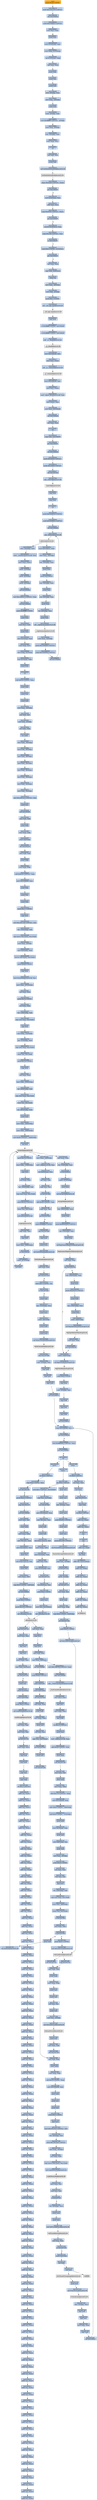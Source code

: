 digraph G {
node[shape=rectangle,style=filled,fillcolor=lightsteelblue,color=lightsteelblue]
bgcolor="transparent"
a0x01006c34pushl_0x28UINT8[label="start\npushl $0x28<UINT8>",color="lightgrey",fillcolor="orange"];
a0x01006c36pushl_0x1001578UINT32[label="0x01006c36\npushl $0x1001578<UINT32>"];
a0x01006c3bcall_0x01006edc[label="0x01006c3b\ncall 0x01006edc"];
a0x01006edcpushl_0x1006f2eUINT32[label="0x01006edc\npushl $0x1006f2e<UINT32>"];
a0x01006ee1movl_fs_0_eax[label="0x01006ee1\nmovl %fs:0, %eax"];
a0x01006ee7pushl_eax[label="0x01006ee7\npushl %eax"];
a0x01006ee8movl_0x10esp__eax[label="0x01006ee8\nmovl 0x10(%esp), %eax"];
a0x01006eecmovl_ebp_0x10esp_[label="0x01006eec\nmovl %ebp, 0x10(%esp)"];
a0x01006ef0leal_0x10esp__ebp[label="0x01006ef0\nleal 0x10(%esp), %ebp"];
a0x01006ef4subl_eax_esp[label="0x01006ef4\nsubl %eax, %esp"];
a0x01006ef6pushl_ebx[label="0x01006ef6\npushl %ebx"];
a0x01006ef7pushl_esi[label="0x01006ef7\npushl %esi"];
a0x01006ef8pushl_edi[label="0x01006ef8\npushl %edi"];
a0x01006ef9movl__8ebp__eax[label="0x01006ef9\nmovl -8(%ebp), %eax"];
a0x01006efcmovl_esp__24ebp_[label="0x01006efc\nmovl %esp, -24(%ebp)"];
a0x01006effpushl_eax[label="0x01006eff\npushl %eax"];
a0x01006f00movl__4ebp__eax[label="0x01006f00\nmovl -4(%ebp), %eax"];
a0x01006f03movl_0xffffffffUINT32__4ebp_[label="0x01006f03\nmovl $0xffffffff<UINT32>, -4(%ebp)"];
a0x01006f0amovl_eax__8ebp_[label="0x01006f0a\nmovl %eax, -8(%ebp)"];
a0x01006f0dleal__16ebp__eax[label="0x01006f0d\nleal -16(%ebp), %eax"];
a0x01006f10movl_eax_fs_0[label="0x01006f10\nmovl %eax, %fs:0"];
a0x01006f16ret[label="0x01006f16\nret"];
a0x01006c40xorl_edi_edi[label="0x01006c40\nxorl %edi, %edi"];
a0x01006c42pushl_edi[label="0x01006c42\npushl %edi"];
a0x01006c43call_GetModuleHandleA_kernel32_dll[label="0x01006c43\ncall GetModuleHandleA@kernel32.dll"];
GetModuleHandleA_kernel32_dll[label="GetModuleHandleA@kernel32.dll",color="lightgrey",fillcolor="lightgrey"];
a0x01006c49cmpw_0x5a4dUINT16_eax_[label="0x01006c49\ncmpw $0x5a4d<UINT16>, (%eax)"];
a0x01006c4ejne_0x01006c6f[label="0x01006c4e\njne 0x01006c6f"];
a0x01006c50movl_0x3ceax__ecx[label="0x01006c50\nmovl 0x3c(%eax), %ecx"];
a0x01006c53addl_eax_ecx[label="0x01006c53\naddl %eax, %ecx"];
a0x01006c55cmpl_0x4550UINT32_ecx_[label="0x01006c55\ncmpl $0x4550<UINT32>, (%ecx)"];
a0x01006c5bjne_0x01006c6f[label="0x01006c5b\njne 0x01006c6f"];
a0x01006c5dmovzwl_0x18ecx__eax[label="0x01006c5d\nmovzwl 0x18(%ecx), %eax"];
a0x01006c61cmpl_0x10bUINT32_eax[label="0x01006c61\ncmpl $0x10b<UINT32>, %eax"];
a0x01006c66je_0x01006c87[label="0x01006c66\nje 0x01006c87"];
a0x01006c87cmpl_0xeUINT8_0x74ecx_[label="0x01006c87\ncmpl $0xe<UINT8>, 0x74(%ecx)"];
a0x01006c8bjbe_0x01006c6f[label="0x01006c8b\njbe 0x01006c6f"];
a0x01006c8dxorl_eax_eax[label="0x01006c8d\nxorl %eax, %eax"];
a0x01006c8fcmpl_edi_0xe8ecx_[label="0x01006c8f\ncmpl %edi, 0xe8(%ecx)"];
a0x01006c95setne_al[label="0x01006c95\nsetne %al"];
a0x01006c98movl_eax__28ebp_[label="0x01006c98\nmovl %eax, -28(%ebp)"];
a0x01006c9bmovl_edi__4ebp_[label="0x01006c9b\nmovl %edi, -4(%ebp)"];
a0x01006c9epushl_0x1UINT8[label="0x01006c9e\npushl $0x1<UINT8>"];
a0x01006ca0call___set_app_type_msvcrt_dll[label="0x01006ca0\ncall __set_app_type@msvcrt.dll"];
a__set_app_type_msvcrt_dll[label="__set_app_type@msvcrt.dll",color="lightgrey",fillcolor="lightgrey"];
a0x01006ca6popl_ecx[label="0x01006ca6\npopl %ecx"];
a0x01006ca7orl_0xffffffffUINT8_0x0100dcf0[label="0x01006ca7\norl $0xffffffff<UINT8>, 0x0100dcf0"];
a0x01006caeorl_0xffffffffUINT8_0x0100dcf4[label="0x01006cae\norl $0xffffffff<UINT8>, 0x0100dcf4"];
a0x01006cb5call___p__fmode_msvcrt_dll[label="0x01006cb5\ncall __p__fmode@msvcrt.dll"];
a__p__fmode_msvcrt_dll[label="__p__fmode@msvcrt.dll",color="lightgrey",fillcolor="lightgrey"];
a0x01006cbbmovl_0x0100dcd4_ecx[label="0x01006cbb\nmovl 0x0100dcd4, %ecx"];
a0x01006cc1movl_ecx_eax_[label="0x01006cc1\nmovl %ecx, (%eax)"];
a0x01006cc3call___p__commode_msvcrt_dll[label="0x01006cc3\ncall __p__commode@msvcrt.dll"];
a__p__commode_msvcrt_dll[label="__p__commode@msvcrt.dll",color="lightgrey",fillcolor="lightgrey"];
a0x01006cc9movl_0x0100dcd0_ecx[label="0x01006cc9\nmovl 0x0100dcd0, %ecx"];
a0x01006ccfmovl_ecx_eax_[label="0x01006ccf\nmovl %ecx, (%eax)"];
a0x01006cd1movl__adjust_fdiv_msvcrt_dll_eax[label="0x01006cd1\nmovl _adjust_fdiv@msvcrt.dll, %eax"];
a0x01006cd6movl_eax__eax[label="0x01006cd6\nmovl (%eax), %eax"];
a0x01006cd8movl_eax_0x0100dcf8[label="0x01006cd8\nmovl %eax, 0x0100dcf8"];
a0x01006cddcall_0x01006ed4[label="0x01006cdd\ncall 0x01006ed4"];
a0x01006ed4xorl_eax_eax[label="0x01006ed4\nxorl %eax, %eax"];
a0x01006ed6ret[label="0x01006ed6\nret"];
a0x01006ce2cmpl_edi_0x0100d050[label="0x01006ce2\ncmpl %edi, 0x0100d050"];
a0x01006ce8jne_0x01006cf6[label="0x01006ce8\njne 0x01006cf6"];
a0x01006cf6call_0x01006ebd[label="0x01006cf6\ncall 0x01006ebd"];
a0x01006ebdpushl_0x30000UINT32[label="0x01006ebd\npushl $0x30000<UINT32>"];
a0x01006ec2pushl_0x10000UINT32[label="0x01006ec2\npushl $0x10000<UINT32>"];
a0x01006ec7call_0x0100700e[label="0x01006ec7\ncall 0x0100700e"];
a0x0100700ejmp__controlfp_msvcrt_dll[label="0x0100700e\njmp _controlfp@msvcrt.dll"];
a_controlfp_msvcrt_dll[label="_controlfp@msvcrt.dll",color="lightgrey",fillcolor="lightgrey"];
a0x01006eccpopl_ecx[label="0x01006ecc\npopl %ecx"];
a0x01006ecdpopl_ecx[label="0x01006ecd\npopl %ecx"];
a0x01006eceret[label="0x01006ece\nret"];
a0x01006cfbpushl_0x100d010UINT32[label="0x01006cfb\npushl $0x100d010<UINT32>"];
a0x01006d00pushl_0x100d00cUINT32[label="0x01006d00\npushl $0x100d00c<UINT32>"];
a0x01006d05call_0x01006eb2[label="0x01006d05\ncall 0x01006eb2"];
a0x01006eb2jmp__initterm_msvcrt_dll[label="0x01006eb2\njmp _initterm@msvcrt.dll"];
a_initterm_msvcrt_dll[label="_initterm@msvcrt.dll",color="lightgrey",fillcolor="lightgrey"];
a0x01006d0amovl_0x0100dccc_eax[label="0x01006d0a\nmovl 0x0100dccc, %eax"];
a0x01006d0fmovl_eax__36ebp_[label="0x01006d0f\nmovl %eax, -36(%ebp)"];
a0x01006d12leal__36ebp__eax[label="0x01006d12\nleal -36(%ebp), %eax"];
a0x01006d15pushl_eax[label="0x01006d15\npushl %eax"];
a0x01006d16pushl_0x0100dcc8[label="0x01006d16\npushl 0x0100dcc8"];
a0x01006d1cleal__32ebp__eax[label="0x01006d1c\nleal -32(%ebp), %eax"];
a0x01006d1fpushl_eax[label="0x01006d1f\npushl %eax"];
a0x01006d20leal__40ebp__eax[label="0x01006d20\nleal -40(%ebp), %eax"];
a0x01006d23pushl_eax[label="0x01006d23\npushl %eax"];
a0x01006d24leal__44ebp__eax[label="0x01006d24\nleal -44(%ebp), %eax"];
a0x01006d27pushl_eax[label="0x01006d27\npushl %eax"];
a0x01006d28call___wgetmainargs_msvcrt_dll[label="0x01006d28\ncall __wgetmainargs@msvcrt.dll"];
a__wgetmainargs_msvcrt_dll[label="__wgetmainargs@msvcrt.dll",color="lightgrey",fillcolor="lightgrey"];
a0x01006d2emovl_eax__52ebp_[label="0x01006d2e\nmovl %eax, -52(%ebp)"];
a0x01006d31pushl_0x100d008UINT32[label="0x01006d31\npushl $0x100d008<UINT32>"];
a0x01006d36pushl_0x100d000UINT32[label="0x01006d36\npushl $0x100d000<UINT32>"];
a0x01006d3bcall_0x01006eb2[label="0x01006d3b\ncall 0x01006eb2"];
a0x01006d40movl__32ebp__eax[label="0x01006d40\nmovl -32(%ebp), %eax"];
a0x01006d43movl___winitenv_msvcrt_dll_ecx[label="0x01006d43\nmovl __winitenv@msvcrt.dll, %ecx"];
a0x01006d49movl_eax_ecx_[label="0x01006d49\nmovl %eax, (%ecx)"];
a0x01006d4bpushl__32ebp_[label="0x01006d4b\npushl -32(%ebp)"];
a0x01006d4epushl__40ebp_[label="0x01006d4e\npushl -40(%ebp)"];
a0x01006d51pushl__44ebp_[label="0x01006d51\npushl -44(%ebp)"];
a0x01006d54call_0x0100364c[label="0x01006d54\ncall 0x0100364c"];
a0x0100364cmovl_0x100b5c1UINT32_eax[label="0x0100364c\nmovl $0x100b5c1<UINT32>, %eax"];
a0x01003651call_0x01006dc8[label="0x01003651\ncall 0x01006dc8"];
a0x01006dc8pushl_0xffffffffUINT8[label="0x01006dc8\npushl $0xffffffff<UINT8>"];
a0x01006dcapushl_eax[label="0x01006dca\npushl %eax"];
a0x01006dcbmovl_fs_0_eax[label="0x01006dcb\nmovl %fs:0, %eax"];
a0x01006dd1pushl_eax[label="0x01006dd1\npushl %eax"];
a0x01006dd2movl_0xcesp__eax[label="0x01006dd2\nmovl 0xc(%esp), %eax"];
a0x01006dd6movl_esp_fs_0[label="0x01006dd6\nmovl %esp, %fs:0"];
a0x01006dddmovl_ebp_0xcesp_[label="0x01006ddd\nmovl %ebp, 0xc(%esp)"];
a0x01006de1leal_0xcesp__ebp[label="0x01006de1\nleal 0xc(%esp), %ebp"];
a0x01006de5pushl_eax[label="0x01006de5\npushl %eax"];
a0x01006de6ret[label="0x01006de6\nret"];
a0x01003656subl_0x34UINT8_esp[label="0x01003656\nsubl $0x34<UINT8>, %esp"];
a0x01003659pushl_ebx[label="0x01003659\npushl %ebx"];
a0x0100365apushl_esi[label="0x0100365a\npushl %esi"];
a0x0100365bpushl_edi[label="0x0100365b\npushl %edi"];
a0x0100365cmovl_esp__16ebp_[label="0x0100365c\nmovl %esp, -16(%ebp)"];
a0x0100365fxorl_edi_edi[label="0x0100365f\nxorl %edi, %edi"];
a0x01003661movl_edi__4ebp_[label="0x01003661\nmovl %edi, -4(%ebp)"];
a0x01003664xorl_ebx_ebx[label="0x01003664\nxorl %ebx, %ebx"];
a0x01003666incl_ebx[label="0x01003666\nincl %ebx"];
a0x01003667movl_ebx__56ebp_[label="0x01003667\nmovl %ebx, -56(%ebp)"];
a0x0100366amovl_edi__60ebp_[label="0x0100366a\nmovl %edi, -60(%ebp)"];
a0x0100366dmovl_edi__48ebp_[label="0x0100366d\nmovl %edi, -48(%ebp)"];
a0x01003670movl_edi__44ebp_[label="0x01003670\nmovl %edi, -44(%ebp)"];
a0x01003673movl_edi__40ebp_[label="0x01003673\nmovl %edi, -40(%ebp)"];
a0x01003676movl_edi__36ebp_[label="0x01003676\nmovl %edi, -36(%ebp)"];
a0x01003679movl_edi__24ebp_[label="0x01003679\nmovl %edi, -24(%ebp)"];
a0x0100367cmovl_edi__52ebp_[label="0x0100367c\nmovl %edi, -52(%ebp)"];
a0x0100367fmovl_0x10012ccUINT32_esi[label="0x0100367f\nmovl $0x10012cc<UINT32>, %esi"];
a0x01003684pushl_esi[label="0x01003684\npushl %esi"];
a0x01003685call_0x010030f2[label="0x01003685\ncall 0x010030f2"];
a0x010030f2movl_edi_edi[label="0x010030f2\nmovl %edi, %edi"];
a0x010030f4pushl_ebp[label="0x010030f4\npushl %ebp"];
a0x010030f5movl_esp_ebp[label="0x010030f5\nmovl %esp, %ebp"];
a0x010030f7pushl_0x8ebp_[label="0x010030f7\npushl 0x8(%ebp)"];
a0x010030facall_0x01002a27[label="0x010030fa\ncall 0x01002a27"];
a0x01002a27movl_edi_edi[label="0x01002a27\nmovl %edi, %edi"];
a0x01002a29pushl_ebp[label="0x01002a29\npushl %ebp"];
a0x01002a2amovl_esp_ebp[label="0x01002a2a\nmovl %esp, %ebp"];
a0x01002a2csubl_0x818UINT32_esp[label="0x01002a2c\nsubl $0x818<UINT32>, %esp"];
a0x01002a32movl_0x0100d048_eax[label="0x01002a32\nmovl 0x0100d048, %eax"];
a0x01002a37pushl_ebx[label="0x01002a37\npushl %ebx"];
a0x01002a38pushl_esi[label="0x01002a38\npushl %esi"];
a0x01002a39pushl_edi[label="0x01002a39\npushl %edi"];
a0x01002a3apushl_0x17UINT8[label="0x01002a3a\npushl $0x17<UINT8>"];
a0x01002a3cpopl_ecx[label="0x01002a3c\npopl %ecx"];
a0x01002a3dmovl_0x1001338UINT32_esi[label="0x01002a3d\nmovl $0x1001338<UINT32>, %esi"];
a0x01002a42leal__1540ebp__edi[label="0x01002a42\nleal -1540(%ebp), %edi"];
a0x01002a48repz_movsl_ds_esi__es_edi_[label="0x01002a48\nrepz movsl %ds:(%esi), %es:(%edi)"];
a0x01002a4amovl_eax__4ebp_[label="0x01002a4a\nmovl %eax, -4(%ebp)"];
a0x01002a4dmovl_0x8ebp__eax[label="0x01002a4d\nmovl 0x8(%ebp), %eax"];
a0x01002a50movsw_ds_esi__es_edi_[label="0x01002a50\nmovsw %ds:(%esi), %es:(%edi)"];
a0x01002a52pushl_0x68UINT8[label="0x01002a52\npushl $0x68<UINT8>"];
a0x01002a54popl_ecx[label="0x01002a54\npopl %ecx"];
a0x01002a55movl_lstrlenW_kernel32_dll_esi[label="0x01002a55\nmovl lstrlenW@kernel32.dll, %esi"];
a0x01002a5bmovl_eax__2072ebp_[label="0x01002a5b\nmovl %eax, -2072(%ebp)"];
a0x01002a61xorl_eax_eax[label="0x01002a61\nxorl %eax, %eax"];
a0x01002a63pushl_0x7eUINT8[label="0x01002a63\npushl $0x7e<UINT8>"];
a0x01002a65xorl_ebx_ebx[label="0x01002a65\nxorl %ebx, %ebx"];
a0x01002a67leal__1446ebp__edi[label="0x01002a67\nleal -1446(%ebp), %edi"];
a0x01002a6drepz_stosl_eax_es_edi_[label="0x01002a6d\nrepz stosl %eax, %es:(%edi)"];
a0x01002a6fpopl_ecx[label="0x01002a6f\npopl %ecx"];
a0x01002a70movl_ebx__516ebp_[label="0x01002a70\nmovl %ebx, -516(%ebp)"];
a0x01002a76leal__512ebp__edi[label="0x01002a76\nleal -512(%ebp), %edi"];
a0x01002a7crepz_stosl_eax_es_edi_[label="0x01002a7c\nrepz stosl %eax, %es:(%edi)"];
a0x01002a7estosw_ax_es_edi_[label="0x01002a7e\nstosw %ax, %es:(%edi)"];
a0x01002a80pushl_0x7eUINT8[label="0x01002a80\npushl $0x7e<UINT8>"];
a0x01002a82popl_ecx[label="0x01002a82\npopl %ecx"];
a0x01002a83xorl_eax_eax[label="0x01002a83\nxorl %eax, %eax"];
a0x01002a85movl_ebx__2052ebp_[label="0x01002a85\nmovl %ebx, -2052(%ebp)"];
a0x01002a8bleal__2048ebp__edi[label="0x01002a8b\nleal -2048(%ebp), %edi"];
a0x01002a91repz_stosl_eax_es_edi_[label="0x01002a91\nrepz stosl %eax, %es:(%edi)"];
a0x01002a93stosw_ax_es_edi_[label="0x01002a93\nstosw %ax, %es:(%edi)"];
a0x01002a95leal__2052ebp__eax[label="0x01002a95\nleal -2052(%ebp), %eax"];
a0x01002a9bpushl_eax[label="0x01002a9b\npushl %eax"];
a0x01002a9cmovl_ebx__2064ebp_[label="0x01002a9c\nmovl %ebx, -2064(%ebp)"];
a0x01002aa2movl_ebx__2060ebp_[label="0x01002aa2\nmovl %ebx, -2060(%ebp)"];
a0x01002aa8movl_0xffUINT32__2068ebp_[label="0x01002aa8\nmovl $0xff<UINT32>, -2068(%ebp)"];
a0x01002ab2call_esi[label="0x01002ab2\ncall %esi"];
lstrlenW_kernel32_dll[label="lstrlenW@kernel32.dll",color="lightgrey",fillcolor="lightgrey"];
a0x01002ab4pushl_0x7eUINT8[label="0x01002ab4\npushl $0x7e<UINT8>"];
a0x01002ab6movl_ebx__1028ebp_[label="0x01002ab6\nmovl %ebx, -1028(%ebp)"];
a0x01002abcpopl_ecx[label="0x01002abc\npopl %ecx"];
a0x01002abdxorl_eax_eax[label="0x01002abd\nxorl %eax, %eax"];
a0x01002abfleal__1024ebp__edi[label="0x01002abf\nleal -1024(%ebp), %edi"];
a0x01002ac5repz_stosl_eax_es_edi_[label="0x01002ac5\nrepz stosl %eax, %es:(%edi)"];
a0x01002ac7pushl_0x1fcUINT32[label="0x01002ac7\npushl $0x1fc<UINT32>"];
a0x01002accstosw_ax_es_edi_[label="0x01002acc\nstosw %ax, %es:(%edi)"];
a0x01002acecall_malloc_msvcrt_dll[label="0x01002ace\ncall malloc@msvcrt.dll"];
malloc_msvcrt_dll[label="malloc@msvcrt.dll",color="lightgrey",fillcolor="lightgrey"];
a0x01002ad4cmpl_ebx_eax[label="0x01002ad4\ncmpl %ebx, %eax"];
a0x01002ad6popl_ecx[label="0x01002ad6\npopl %ecx"];
a0x01002ad7movl_eax__2056ebp_[label="0x01002ad7\nmovl %eax, -2056(%ebp)"];
a0x01002addje_0x01002c42[label="0x01002add\nje 0x01002c42"];
a0x01002ae3pushl__2072ebp_[label="0x01002ae3\npushl -2072(%ebp)"];
a0x01002ae9call_esi[label="0x01002ae9\ncall %esi"];
a0x01002aebtestl_eax_eax[label="0x01002aeb\ntestl %eax, %eax"];
a0x01002aedleal__516ebp__eax[label="0x01002aed\nleal -516(%ebp), %eax"];
a0x01002af3je_0x01002b16[label="0x01002af3\nje 0x01002b16"];
a0x01002b16pushl__2072ebp_[label="0x01002b16\npushl -2072(%ebp)"];
a0x01002b1cpushl_eax[label="0x01002b1c\npushl %eax"];
a0x01002b1dcall_lstrcpyW_kernel32_dll[label="0x01002b1d\ncall lstrcpyW@kernel32.dll"];
lstrcpyW_kernel32_dll[label="lstrcpyW@kernel32.dll",color="lightgrey",fillcolor="lightgrey"];
a0x01002b23leal__2060ebp__eax[label="0x01002b23\nleal -2060(%ebp), %eax"];
a0x01002b29pushl_eax[label="0x01002b29\npushl %eax"];
a0x01002b2apushl_0x80000002UINT32[label="0x01002b2a\npushl $0x80000002<UINT32>"];
a0x01002b2fleal__516ebp__eax[label="0x01002b2f\nleal -516(%ebp), %eax"];
a0x01002b35pushl_eax[label="0x01002b35\npushl %eax"];
a0x01002b36call_RegConnectRegistryW_advapi32_dll[label="0x01002b36\ncall RegConnectRegistryW@advapi32.dll"];
RegConnectRegistryW_advapi32_dll[label="RegConnectRegistryW@advapi32.dll",color="lightgrey",fillcolor="lightgrey"];
a0x01002b3ctestl_eax_eax[label="0x01002b3c\ntestl %eax, %eax"];
a0x01002b3ejne_0x01002c36[label="0x01002b3e\njne 0x01002c36"];
a0x01002b44leal__2064ebp__eax[label="0x01002b44\nleal -2064(%ebp), %eax"];
a0x01002c36pushl__2060ebp_[label="0x01002c36\npushl -2060(%ebp)"];
a0x01002c3ccall_RegCloseKey_advapi32_dll[label="0x01002c3c\ncall RegCloseKey@advapi32.dll"];
RegCloseKey_advapi32_dll[label="RegCloseKey@advapi32.dll",color="lightgrey",fillcolor="lightgrey"];
a0x01002c42pushl_0x4UINT8[label="0x01002c42\npushl $0x4<UINT8>"];
a0x01002c44popl_eax[label="0x01002c44\npopl %eax"];
a0x01002c45movl__4ebp__ecx[label="0x01002c45\nmovl -4(%ebp), %ecx"];
a0x01002c48popl_edi[label="0x01002c48\npopl %edi"];
a0x01002c49popl_esi[label="0x01002c49\npopl %esi"];
a0x01002c4apopl_ebx[label="0x01002c4a\npopl %ebx"];
a0x01002c4bcall_0x01006b1c[label="0x01002c4b\ncall 0x01006b1c"];
a0x01006b1ccmpl_0x0100d048_ecx[label="0x01006b1c\ncmpl 0x0100d048, %ecx"];
a0x01006b22jne_0x01006b2d[label="0x01006b22\njne 0x01006b2d"];
a0x01006b24testl_0xffff0000UINT32_ecx[label="0x01006b24\ntestl $0xffff0000<UINT32>, %ecx"];
a0x01006b2ajne_0x01006b2d[label="0x01006b2a\njne 0x01006b2d"];
a0x01006b2cret[label="0x01006b2c\nret"];
a0x01002c50leave_[label="0x01002c50\nleave "];
a0x01002c51ret_0x4UINT16[label="0x01002c51\nret $0x4<UINT16>"];
a0x010030ffcmpl_0x4UINT8_eax[label="0x010030ff\ncmpl $0x4<UINT8>, %eax"];
a0x01003102jne_0x0100310b[label="0x01003102\njne 0x0100310b"];
a0x01003104pushl_0xc0UINT32[label="0x01003104\npushl $0xc0<UINT32>"];
a0x01003109jmp_0x01003129[label="0x01003109\njmp 0x01003129"];
a0x01003129call_0x01008098[label="0x01003129\ncall 0x01008098"];
a0x01008098movl_edi_edi[label="0x01008098\nmovl %edi, %edi"];
a0x0100809apushl_ebp[label="0x0100809a\npushl %ebp"];
a0x0100809bmovl_esp_ebp[label="0x0100809b\nmovl %esp, %ebp"];
a0x0100809dmovl_fs_0x2c_eax[label="0x0100809d\nmovl %fs:0x2c, %eax"];
a0x010080a3movl_0x0100dcec_ecx[label="0x010080a3\nmovl 0x0100dcec, %ecx"];
a0x010080a9pushl_esi[label="0x010080a9\npushl %esi"];
a0x010080aaleal_eaxecx4__esi[label="0x010080aa\nleal (%eax,%ecx,4), %esi"];
a0x010080adpushl_edi[label="0x010080ad\npushl %edi"];
a0x010080aemovl_esi__edi[label="0x010080ae\nmovl (%esi), %edi"];
a0x010080b0cmpl_0x0UINT8_0x8edi_[label="0x010080b0\ncmpl $0x0<UINT8>, 0x8(%edi)"];
a0x010080b7jne_0x010080db[label="0x010080b7\njne 0x010080db"];
a0x010080b9pushl_0x2UINT8[label="0x010080b9\npushl $0x2<UINT8>"];
a0x010080bbpushl_0x103UINT32[label="0x010080bb\npushl $0x103<UINT32>"];
a0x010080c0call_calloc_msvcrt_dll[label="0x010080c0\ncall calloc@msvcrt.dll"];
calloc_msvcrt_dll[label="calloc@msvcrt.dll",color="lightgrey",fillcolor="lightgrey"];
a0x010080c6testl_eax_eax[label="0x010080c6\ntestl %eax, %eax"];
a0x010080c8popl_ecx[label="0x010080c8\npopl %ecx"];
a0x010080c9popl_ecx[label="0x010080c9\npopl %ecx"];
a0x010080camovl_edi_ecx[label="0x010080ca\nmovl %edi, %ecx"];
a0x010080ccmovl_eax_0x8ecx_[label="0x010080cc\nmovl %eax, 0x8(%ecx)"];
a0x0100b5c1movl_0x100b7f0UINT32_eax[label="0x0100b5c1\nmovl $0x100b7f0<UINT32>, %eax"];
a0x0100b5c6jmp_0x01006db4[label="0x0100b5c6\njmp 0x01006db4"];
a0x01006db4jmp___CxxFrameHandler_msvcrt_dll[label="0x01006db4\njmp __CxxFrameHandler@msvcrt.dll"];
a__CxxFrameHandler_msvcrt_dll[label="__CxxFrameHandler@msvcrt.dll",color="lightgrey",fillcolor="lightgrey"];
a0x7c9032a8movl_fs_0_esp[label="0x7c9032a8\nmovl %fs:0, %esp"];
a0x7c9032afpopl_fs_0[label="0x7c9032af\npopl %fs:0"];
a0x7c9032b6movl_ebp_esp[label="0x7c9032b6\nmovl %ebp, %esp"];
a0x7c9032b8popl_ebp[label="0x7c9032b8\npopl %ebp"];
a0x7c9032b9ret_0x14UINT16[label="0x7c9032b9\nret $0x14<UINT16>"];
a0x0100312epushl_eax[label="0x0100312e\npushl %eax"];
a0x0100312fmovl__iob_msvcrt_dll_eax[label="0x0100312f\nmovl _iob@msvcrt.dll, %eax"];
a0x01003134addl_0x40UINT8_eax[label="0x01003134\naddl $0x40<UINT8>, %eax"];
a0x01003137pushl_eax[label="0x01003137\npushl %eax"];
a0x01003138call_0x01007c8b[label="0x01003138\ncall 0x01007c8b"];
a0x01007c8bmovl_edi_edi[label="0x01007c8b\nmovl %edi, %edi"];
a0x01007c8dpushl_ebp[label="0x01007c8d\npushl %ebp"];
a0x01007c8emovl_esp_ebp[label="0x01007c8e\nmovl %esp, %ebp"];
a0x01007c90subl_0x110UINT32_esp[label="0x01007c90\nsubl $0x110<UINT32>, %esp"];
a0x01007c96movl_0x0100d048_eax[label="0x01007c96\nmovl 0x0100d048, %eax"];
a0x01007c9bandw_0x0UINT8__260ebp_[label="0x01007c9b\nandw $0x0<UINT8>, -260(%ebp)"];
a0x01007ca3andl_0x0UINT8__272ebp_[label="0x01007ca3\nandl $0x0<UINT8>, -272(%ebp)"];
a0x01007caapushl_ebx[label="0x01007caa\npushl %ebx"];
a0x01007cabmovl_0xcebp__ebx[label="0x01007cab\nmovl 0xc(%ebp), %ebx"];
a0x01007caepushl_esi[label="0x01007cae\npushl %esi"];
a0x01007cafmovl_0x8ebp__esi[label="0x01007caf\nmovl 0x8(%ebp), %esi"];
a0x01007cb2pushl_edi[label="0x01007cb2\npushl %edi"];
a0x01007cb3movl_eax__4ebp_[label="0x01007cb3\nmovl %eax, -4(%ebp)"];
a0x01007cb6pushl_0x3fUINT8[label="0x01007cb6\npushl $0x3f<UINT8>"];
a0x01007cb8xorl_eax_eax[label="0x01007cb8\nxorl %eax, %eax"];
a0x01007cbatestl_esi_esi[label="0x01007cba\ntestl %esi, %esi"];
a0x01007cbcpopl_ecx[label="0x01007cbc\npopl %ecx"];
a0x01007cbdleal__258ebp__edi[label="0x01007cbd\nleal -258(%ebp), %edi"];
a0x01007cc3repz_stosl_eax_es_edi_[label="0x01007cc3\nrepz stosl %eax, %es:(%edi)"];
a0x01007cc5movl_esi__268ebp_[label="0x01007cc5\nmovl %esi, -268(%ebp)"];
a0x01007ccbstosw_ax_es_edi_[label="0x01007ccb\nstosw %ax, %es:(%edi)"];
a0x01007ccdje_0x01007d81[label="0x01007ccd\nje 0x01007d81"];
a0x01007cd3testl_ebx_ebx[label="0x01007cd3\ntestl %ebx, %ebx"];
a0x01007cd5je_0x01007d81[label="0x01007cd5\nje 0x01007d81"];
a0x01007cdbpushl_ebx[label="0x01007cdb\npushl %ebx"];
a0x01007d81pushl_0x57UINT8[label="0x01007d81\npushl $0x57<UINT8>"];
a0x01007d83call_SetLastError_kernel32_dll[label="0x01007d83\ncall SetLastError@kernel32.dll"];
SetLastError_kernel32_dll[label="SetLastError@kernel32.dll",color="lightgrey",fillcolor="lightgrey"];
a0x01007d89call_0x010073ca[label="0x01007d89\ncall 0x010073ca"];
a0x010073camovl_edi_edi[label="0x010073ca\nmovl %edi, %edi"];
a0x010073ccpushl_ebp[label="0x010073cc\npushl %ebp"];
a0x010073cdmovl_esp_ebp[label="0x010073cd\nmovl %esp, %ebp"];
a0x010073cfpushl_ecx[label="0x010073cf\npushl %ecx"];
a0x010073d0pushl_esi[label="0x010073d0\npushl %esi"];
a0x010073d1xorl_esi_esi[label="0x010073d1\nxorl %esi, %esi"];
a0x010073d3pushl_edi[label="0x010073d3\npushl %edi"];
a0x010073d4movl_esi__4ebp_[label="0x010073d4\nmovl %esi, -4(%ebp)"];
a0x010073d7call_GetLastError_kernel32_dll[label="0x010073d7\ncall GetLastError@kernel32.dll"];
GetLastError_kernel32_dll[label="GetLastError@kernel32.dll",color="lightgrey",fillcolor="lightgrey"];
a0x010073ddpushl_esi[label="0x010073dd\npushl %esi"];
a0x010073demovl_eax_edi[label="0x010073de\nmovl %eax, %edi"];
a0x010073e0call_0x010072f0[label="0x010073e0\ncall 0x010072f0"];
a0x010072f0movl_edi_edi[label="0x010072f0\nmovl %edi, %edi"];
a0x010072f2pushl_ebp[label="0x010072f2\npushl %ebp"];
a0x010072f3movl_esp_ebp[label="0x010072f3\nmovl %esp, %ebp"];
a0x010072f5subl_0x18UINT8_esp[label="0x010072f5\nsubl $0x18<UINT8>, %esp"];
a0x010072f8movl_0x0100d048_eax[label="0x010072f8\nmovl 0x0100d048, %eax"];
a0x010072fdpushl_ebx[label="0x010072fd\npushl %ebx"];
a0x010072fepushl_esi[label="0x010072fe\npushl %esi"];
a0x010072ffpushl_edi[label="0x010072ff\npushl %edi"];
a0x01007300pushl_0x5UINT8[label="0x01007300\npushl $0x5<UINT8>"];
a0x01007302popl_ecx[label="0x01007302\npopl %ecx"];
a0x01007303movl_0x10015c0UINT32_esi[label="0x01007303\nmovl $0x10015c0<UINT32>, %esi"];
a0x01007308leal__24ebp__edi[label="0x01007308\nleal -24(%ebp), %edi"];
a0x0100730bpushl_0x10015a4UINT32[label="0x0100730b\npushl $0x10015a4<UINT32>"];
a0x01007310movl_eax__4ebp_[label="0x01007310\nmovl %eax, -4(%ebp)"];
a0x01007313xorl_ebx_ebx[label="0x01007313\nxorl %ebx, %ebx"];
a0x01007315repz_movsl_ds_esi__es_edi_[label="0x01007315\nrepz movsl %ds:(%esi), %es:(%edi)"];
a0x01007317call_LoadLibraryW_kernel32_dll[label="0x01007317\ncall LoadLibraryW@kernel32.dll"];
LoadLibraryW_kernel32_dll[label="LoadLibraryW@kernel32.dll",color="lightgrey",fillcolor="lightgrey"];
a0x0100731dmovl_eax_esi[label="0x0100731d\nmovl %eax, %esi"];
a0x0100731ftestl_esi_esi[label="0x0100731f\ntestl %esi, %esi"];
a0x01007321je_0x0100733f[label="0x01007321\nje 0x0100733f"];
a0x01007323leal__24ebp__eax[label="0x01007323\nleal -24(%ebp), %eax"];
a0x01007326pushl_eax[label="0x01007326\npushl %eax"];
a0x01007327pushl_esi[label="0x01007327\npushl %esi"];
a0x01007328call_GetProcAddress_kernel32_dll[label="0x01007328\ncall GetProcAddress@kernel32.dll"];
GetProcAddress_kernel32_dll[label="GetProcAddress@kernel32.dll",color="lightgrey",fillcolor="lightgrey"];
a0x0100732etestl_eax_eax[label="0x0100732e\ntestl %eax, %eax"];
a0x01007330je_0x01007338[label="0x01007330\nje 0x01007338"];
a0x01007332pushl_0x8ebp_[label="0x01007332\npushl 0x8(%ebp)"];
a0x01007335incl_ebx[label="0x01007335\nincl %ebx"];
a0x01007336call_eax[label="0x01007336\ncall %eax"];
SetThreadUILanguage_kernel32_dll[label="SetThreadUILanguage@kernel32.dll",color="lightgrey",fillcolor="lightgrey"];
a0x01007338pushl_esi[label="0x01007338\npushl %esi"];
a0x01007339call_FreeLibrary_kernel32_dll[label="0x01007339\ncall FreeLibrary@kernel32.dll"];
FreeLibrary_kernel32_dll[label="FreeLibrary@kernel32.dll",color="lightgrey",fillcolor="lightgrey"];
a0x0100733fmovl__4ebp__ecx[label="0x0100733f\nmovl -4(%ebp), %ecx"];
a0x01007342popl_edi[label="0x01007342\npopl %edi"];
a0x01007343popl_esi[label="0x01007343\npopl %esi"];
a0x01007344movl_ebx_eax[label="0x01007344\nmovl %ebx, %eax"];
a0x01007346popl_ebx[label="0x01007346\npopl %ebx"];
a0x01007347call_0x01006b1c[label="0x01007347\ncall 0x01006b1c"];
a0x0100734cleave_[label="0x0100734c\nleave "];
a0x0100734dret_0x4UINT16[label="0x0100734d\nret $0x4<UINT16>"];
a0x010073e5pushl_esi[label="0x010073e5\npushl %esi"];
a0x010073e6pushl_esi[label="0x010073e6\npushl %esi"];
a0x010073e7leal__4ebp__eax[label="0x010073e7\nleal -4(%ebp), %eax"];
a0x010073eapushl_eax[label="0x010073ea\npushl %eax"];
a0x010073ebpushl_0x400UINT32[label="0x010073eb\npushl $0x400<UINT32>"];
a0x010073f0pushl_edi[label="0x010073f0\npushl %edi"];
a0x010073f1pushl_esi[label="0x010073f1\npushl %esi"];
a0x010073f2pushl_0x1300UINT32[label="0x010073f2\npushl $0x1300<UINT32>"];
a0x010073f7call_FormatMessageW_kernel32_dll[label="0x010073f7\ncall FormatMessageW@kernel32.dll"];
FormatMessageW_kernel32_dll[label="FormatMessageW@kernel32.dll",color="lightgrey",fillcolor="lightgrey"];
a0x010073fdcmpl_esi__4ebp_[label="0x010073fd\ncmpl %esi, -4(%ebp)"];
a0x01007400je_0x01007418[label="0x01007400\nje 0x01007418"];
a0x01007402pushl__4ebp_[label="0x01007402\npushl -4(%ebp)"];
a0x01007405call_0x01007143[label="0x01007405\ncall 0x01007143"];
a0x01007143movl_edi_edi[label="0x01007143\nmovl %edi, %edi"];
a0x01007145pushl_ebp[label="0x01007145\npushl %ebp"];
a0x01007146movl_esp_ebp[label="0x01007146\nmovl %esp, %ebp"];
a0x01007148cmpl_0x0UINT8_0x8ebp_[label="0x01007148\ncmpl $0x0<UINT8>, 0x8(%ebp)"];
a0x0100714cjne_0x0100715d[label="0x0100714c\njne 0x0100715d"];
a0x0100714epushl_0x57UINT8[label="0x0100714e\npushl $0x57<UINT8>"];
a0x01007150call_SetLastError_kernel32_dll[label="0x01007150\ncall SetLastError@kernel32.dll"];
a0x01007156call_0x010073ca[label="0x01007156\ncall 0x010073ca"];
a0xfffffff8[label="0xfffffff8",color="lightgrey",fillcolor="lightgrey"];
a0x01007cdccall_lstrlenW_kernel32_dll[label="0x01007cdc\ncall lstrlenW@kernel32.dll"];
a0x01007ce2movl_eax__264ebp_[label="0x01007ce2\nmovl %eax, -264(%ebp)"];
a0x01007ce8movl__iob_msvcrt_dll_eax[label="0x01007ce8\nmovl _iob@msvcrt.dll, %eax"];
a0x01007cedleal_0x20eax__ecx[label="0x01007ced\nleal 0x20(%eax), %ecx"];
a0x01007cf0xorl_edi_edi[label="0x01007cf0\nxorl %edi, %edi"];
a0x01007cf2cmpl_ecx_esi[label="0x01007cf2\ncmpl %ecx, %esi"];
a0x01007cf4je_0x01007d04[label="0x01007cf4\nje 0x01007d04"];
a0x01007cf6addl_0x40UINT8_eax[label="0x01007cf6\naddl $0x40<UINT8>, %eax"];
a0x01007cf9cmpl_eax_esi[label="0x01007cf9\ncmpl %eax, %esi"];
a0x01007cfbjne_0x01007d01[label="0x01007cfb\njne 0x01007d01"];
a0x01007cfdpushl_0xfffffff4UINT8[label="0x01007cfd\npushl $0xfffffff4<UINT8>"];
a0x01007cffjmp_0x01007d06[label="0x01007cff\njmp 0x01007d06"];
a0x01007d06popl_eax[label="0x01007d06\npopl %eax"];
a0x01007d07pushl_eax[label="0x01007d07\npushl %eax"];
a0x01007d08call_GetStdHandle_kernel32_dll[label="0x01007d08\ncall GetStdHandle@kernel32.dll"];
GetStdHandle_kernel32_dll[label="GetStdHandle@kernel32.dll",color="lightgrey",fillcolor="lightgrey"];
a0x01007d0etestl_edi_edi[label="0x01007d0e\ntestl %edi, %edi"];
a0x01007d10jne_0x01007d2e[label="0x01007d10\njne 0x01007d2e"];
a0x01007d12testb_0x1UINT8_al[label="0x01007d12\ntestb $0x1<UINT8>, %al"];
a0x01007d14je_0x01007d2e[label="0x01007d14\nje 0x01007d2e"];
a0x01007d16pushl_edi[label="0x01007d16\npushl %edi"];
a0x01007d17leal__272ebp__ecx[label="0x01007d17\nleal -272(%ebp), %ecx"];
a0x01007d1dpushl_ecx[label="0x01007d1d\npushl %ecx"];
a0x01007d1epushl__264ebp_[label="0x01007d1e\npushl -264(%ebp)"];
a0x01007d24pushl_ebx[label="0x01007d24\npushl %ebx"];
a0x01007d25pushl_eax[label="0x01007d25\npushl %eax"];
a0x01007d26call_WriteConsoleW_kernel32_dll[label="0x01007d26\ncall WriteConsoleW@kernel32.dll"];
WriteConsoleW_kernel32_dll[label="WriteConsoleW@kernel32.dll",color="lightgrey",fillcolor="lightgrey"];
a0x01007d2cjmp_0x01007d8e[label="0x01007d2c\njmp 0x01007d8e"];
a0x01007d8emovl__4ebp__ecx[label="0x01007d8e\nmovl -4(%ebp), %ecx"];
a0x01007d91popl_edi[label="0x01007d91\npopl %edi"];
a0x01007d92popl_esi[label="0x01007d92\npopl %esi"];
a0x01007d93popl_ebx[label="0x01007d93\npopl %ebx"];
a0x01007d94call_0x01006b1c[label="0x01007d94\ncall 0x01006b1c"];
a0x01007d99leave_[label="0x01007d99\nleave "];
a0x01007d9aret_0x8UINT16[label="0x01007d9a\nret $0x8<UINT16>"];
a0x0100313dxorl_eax_eax[label="0x0100313d\nxorl %eax, %eax"];
a0x0100313fincl_eax[label="0x0100313f\nincl %eax"];
a0x01003140jmp_0x01003144[label="0x01003140\njmp 0x01003144"];
a0x01003144popl_ebp[label="0x01003144\npopl %ebp"];
a0x01003145ret_0x4UINT16[label="0x01003145\nret $0x4<UINT16>"];
a0x7ffd6000addb_al_eax_[label="0x7ffd6000\naddb %al, (%eax)"];
a0x7ffd6002addb_al_eax_[label="0x7ffd6002\naddb %al, (%eax)"];
a0x7ffd6004nop_[label="0x7ffd6004\nnop "];
a0x7ffd6006nop_[label="0x7ffd6006\nnop "];
a0x7ffd6008addb_al_eax_[label="0x7ffd6008\naddb %al, (%eax)"];
a0x7ffd600aincl_eax[label="0x7ffd600a\nincl %eax"];
a0x7ffd600baddb_dl_0x1b1eeax_[label="0x7ffd600b\naddb %dl, 0x1b1e(%eax)"];
a0x7ffd6011addb_al_edx_[label="0x7ffd6011\naddb %al, (%edx)"];
a0x7ffd6013addb_al_eax_[label="0x7ffd6013\naddb %al, (%eax)"];
a0x7ffd6015addb_al_eax_[label="0x7ffd6015\naddb %al, (%eax)"];
a0x7ffd6017addb_al_eax_[label="0x7ffd6017\naddb %al, (%eax)"];
a0x7ffd6019addb_cl_ebx_[label="0x7ffd6019\naddb %cl, (%ebx)"];
a0x7ffd601baddb_al_eax_[label="0x7ffd601b\naddb %al, (%eax)"];
a0x7ffd601d[label="0x7ffd601d",color="lightgrey",fillcolor="lightgrey"];
a0x01002b4apushl_eax[label="0x01002b4a\npushl %eax"];
a0x01002b4bpushl_0x20019UINT32[label="0x01002b4b\npushl $0x20019<UINT32>"];
a0x01002b50pushl_ebx[label="0x01002b50\npushl %ebx"];
a0x01002b51leal__1540ebp__eax[label="0x01002b51\nleal -1540(%ebp), %eax"];
a0x01002b57pushl_eax[label="0x01002b57\npushl %eax"];
a0x01002b58pushl__2060ebp_[label="0x01002b58\npushl -2060(%ebp)"];
a0x01002b5ecall_RegOpenKeyExW_advapi32_dll[label="0x01002b5e\ncall RegOpenKeyExW@advapi32.dll"];
RegOpenKeyExW_advapi32_dll[label="RegOpenKeyExW@advapi32.dll",color="lightgrey",fillcolor="lightgrey"];
a0x01002b64testl_eax_eax[label="0x01002b64\ntestl %eax, %eax"];
a0x01002b66jne_0x01002c36[label="0x01002b66\njne 0x01002c36"];
a0x010080d2jne_0x010080db[label="0x010080d2\njne 0x010080db"];
a0x010080dbpushl_0xfeUINT32[label="0x010080db\npushl $0xfe<UINT32>"];
a0x010080e0pushl_0x8edi_[label="0x010080e0\npushl 0x8(%edi)"];
a0x010080e6pushl_0x8ebp_[label="0x010080e6\npushl 0x8(%ebp)"];
a0x010080e9call_0x01007bad[label="0x010080e9\ncall 0x01007bad"];
a0x01007badmovl_edi_edi[label="0x01007bad\nmovl %edi, %edi"];
a0x01007bafpushl_ebp[label="0x01007baf\npushl %ebp"];
a0x01007bb0movl_esp_ebp[label="0x01007bb0\nmovl %esp, %ebp"];
a0x01007bb2pushl_esi[label="0x01007bb2\npushl %esi"];
a0x01007bb3xorl_esi_esi[label="0x01007bb3\nxorl %esi, %esi"];
a0x01007bb5cmpl_esi_0x0100dce8[label="0x01007bb5\ncmpl %esi, 0x0100dce8"];
a0x01007bbbjne_0x01007bcd[label="0x01007bbb\njne 0x01007bcd"];
a0x01007bbdpushl_esi[label="0x01007bbd\npushl %esi"];
a0x01007bbecall_0x010072f0[label="0x01007bbe\ncall 0x010072f0"];
a0x01007bc3movl_0x1UINT32_0x0100dce8[label="0x01007bc3\nmovl $0x1<UINT32>, 0x0100dce8"];
a0x01007bcdcmpl_esi_0xcebp_[label="0x01007bcd\ncmpl %esi, 0xc(%ebp)"];
a0x01007bd0jne_0x01007be6[label="0x01007bd0\njne 0x01007be6"];
a0x01007be6movl_0x0100dcec_eax[label="0x01007be6\nmovl 0x0100dcec, %eax"];
a0x01007bebmovl_fs_0x2c_ecx[label="0x01007beb\nmovl %fs:0x2c, %ecx"];
a0x01007bf2pushl_ebx[label="0x01007bf2\npushl %ebx"];
a0x01007bf3pushl_edi[label="0x01007bf3\npushl %edi"];
a0x01007bf4leal_ecxeax4__edi[label="0x01007bf4\nleal (%ecx,%eax,4), %edi"];
a0x01007bf7movl_edi__ebx[label="0x01007bf7\nmovl (%edi), %ebx"];
a0x01007bf9movl_0xcebx__eax[label="0x01007bf9\nmovl 0xc(%ebx), %eax"];
a0x01007bffcmpl_esi_eax[label="0x01007bff\ncmpl %esi, %eax"];
a0x01007c01movl_0x10ebp__esi[label="0x01007c01\nmovl 0x10(%ebp), %esi"];
a0x01007c04jne_0x01007c1a[label="0x01007c04\njne 0x01007c1a"];
a0x01007c06leal_0x5esi__eax[label="0x01007c06\nleal 0x5(%esi), %eax"];
a0x01007c09pushl_0x2UINT8[label="0x01007c09\npushl $0x2<UINT8>"];
a0x01007c0bpushl_eax[label="0x01007c0b\npushl %eax"];
a0x01007c0cmovl_esi_0x0100dce4[label="0x01007c0c\nmovl %esi, 0x0100dce4"];
a0x01007c12call_calloc_msvcrt_dll[label="0x01007c12\ncall calloc@msvcrt.dll"];
a0x01007c18jmp_0x01007c34[label="0x01007c18\njmp 0x01007c34"];
a0x01007c34testl_eax_eax[label="0x01007c34\ntestl %eax, %eax"];
a0x01007c36popl_ecx[label="0x01007c36\npopl %ecx"];
a0x01007c37popl_ecx[label="0x01007c37\npopl %ecx"];
a0x01007c38movl_edi__ecx[label="0x01007c38\nmovl (%edi), %ecx"];
a0x01007c3amovl_eax_0xcecx_[label="0x01007c3a\nmovl %eax, 0xc(%ecx)"];
a0x01007c40jne_0x01007c56[label="0x01007c40\njne 0x01007c56"];
a0x01007c56pushl_esi[label="0x01007c56\npushl %esi"];
a0x01007c57pushl_0xcebx_[label="0x01007c57\npushl 0xc(%ebx)"];
a0x01007c5dpushl_0x8ebp_[label="0x01007c5d\npushl 0x8(%ebp)"];
a0x01007c60pushl_0x0UINT8[label="0x01007c60\npushl $0x0<UINT8>"];
a0x01007c62call_LoadStringW_user32_dll[label="0x01007c62\ncall LoadStringW@user32.dll"];
LoadStringW_user32_dll[label="LoadStringW@user32.dll",color="lightgrey",fillcolor="lightgrey"];
a0x01007c68movl_eax_edi[label="0x01007c68\nmovl %eax, %edi"];
a0x01007c6atestl_edi_edi[label="0x01007c6a\ntestl %edi, %edi"];
a0x01007c6cje_0x01007c7d[label="0x01007c6c\nje 0x01007c7d"];
a0x01007c7dmovl_edi_eax[label="0x01007c7d\nmovl %edi, %eax"];
a0x01007c7fpopl_edi[label="0x01007c7f\npopl %edi"];
a0x01007c80popl_ebx[label="0x01007c80\npopl %ebx"];
a0x01007c81popl_esi[label="0x01007c81\npopl %esi"];
a0x01007c82popl_ebp[label="0x01007c82\npopl %ebp"];
a0x01007c83ret_0xcUINT16[label="0x01007c83\nret $0xc<UINT16>"];
a0x00385a70addb_al_eax_[label="0x00385a70\naddb %al, (%eax)"];
a0x00385a72addb_al_eax_[label="0x00385a72\naddb %al, (%eax)"];
a0x00385a74addb_al_eax_[label="0x00385a74\naddb %al, (%eax)"];
a0x00385a76addb_al_eax_[label="0x00385a76\naddb %al, (%eax)"];
a0x00385a78addb_al_eax_[label="0x00385a78\naddb %al, (%eax)"];
a0x00385a7aaddb_al_eax_[label="0x00385a7a\naddb %al, (%eax)"];
a0x00385a7caddb_al_eax_[label="0x00385a7c\naddb %al, (%eax)"];
a0x00385a7eaddb_al_eax_[label="0x00385a7e\naddb %al, (%eax)"];
a0x00385a80addb_al_eax_[label="0x00385a80\naddb %al, (%eax)"];
a0x00385a82addb_al_eax_[label="0x00385a82\naddb %al, (%eax)"];
a0x00385a84addb_al_eax_[label="0x00385a84\naddb %al, (%eax)"];
a0x00385a86addb_al_eax_[label="0x00385a86\naddb %al, (%eax)"];
a0x00385a88addb_al_eax_[label="0x00385a88\naddb %al, (%eax)"];
a0x00385a8aaddb_al_eax_[label="0x00385a8a\naddb %al, (%eax)"];
a0x00385a8caddb_al_eax_[label="0x00385a8c\naddb %al, (%eax)"];
a0x00385a8eaddb_al_eax_[label="0x00385a8e\naddb %al, (%eax)"];
a0x00385a90addb_al_eax_[label="0x00385a90\naddb %al, (%eax)"];
a0x00385a92addb_al_eax_[label="0x00385a92\naddb %al, (%eax)"];
a0x00385a94addb_al_eax_[label="0x00385a94\naddb %al, (%eax)"];
a0x00385a96addb_al_eax_[label="0x00385a96\naddb %al, (%eax)"];
a0x00385a98addb_al_eax_[label="0x00385a98\naddb %al, (%eax)"];
a0x00385a9aaddb_al_eax_[label="0x00385a9a\naddb %al, (%eax)"];
a0x00385a9caddb_al_eax_[label="0x00385a9c\naddb %al, (%eax)"];
a0x00385a9eaddb_al_eax_[label="0x00385a9e\naddb %al, (%eax)"];
a0x00385aa0addb_al_eax_[label="0x00385aa0\naddb %al, (%eax)"];
a0x00385aa2addb_al_eax_[label="0x00385aa2\naddb %al, (%eax)"];
a0x00385aa4addb_al_eax_[label="0x00385aa4\naddb %al, (%eax)"];
a0x00385aa6addb_al_eax_[label="0x00385aa6\naddb %al, (%eax)"];
a0x00385aa8addb_al_eax_[label="0x00385aa8\naddb %al, (%eax)"];
a0x00385aaaaddb_al_eax_[label="0x00385aaa\naddb %al, (%eax)"];
a0x00385aacaddb_al_eax_[label="0x00385aac\naddb %al, (%eax)"];
a0x00385aaeaddb_al_eax_[label="0x00385aae\naddb %al, (%eax)"];
a0x00385ab0addb_al_eax_[label="0x00385ab0\naddb %al, (%eax)"];
a0x00385ab2addb_al_eax_[label="0x00385ab2\naddb %al, (%eax)"];
a0x00385ab4addb_al_eax_[label="0x00385ab4\naddb %al, (%eax)"];
a0x00385ab6addb_al_eax_[label="0x00385ab6\naddb %al, (%eax)"];
a0x00385ab8addb_al_eax_[label="0x00385ab8\naddb %al, (%eax)"];
a0x00385abaaddb_al_eax_[label="0x00385aba\naddb %al, (%eax)"];
a0x00385abcaddb_al_eax_[label="0x00385abc\naddb %al, (%eax)"];
a0x00385abeaddb_al_eax_[label="0x00385abe\naddb %al, (%eax)"];
a0x00385ac0addb_al_eax_[label="0x00385ac0\naddb %al, (%eax)"];
a0x00385ac2addb_al_eax_[label="0x00385ac2\naddb %al, (%eax)"];
a0x00385ac4addb_al_eax_[label="0x00385ac4\naddb %al, (%eax)"];
a0x00385ac6addb_al_eax_[label="0x00385ac6\naddb %al, (%eax)"];
a0x00385ac8addb_al_eax_[label="0x00385ac8\naddb %al, (%eax)"];
a0x00385acaaddb_al_eax_[label="0x00385aca\naddb %al, (%eax)"];
a0x00385accaddb_al_eax_[label="0x00385acc\naddb %al, (%eax)"];
a0x00385aceaddb_al_eax_[label="0x00385ace\naddb %al, (%eax)"];
a0x00385ad0addb_al_eax_[label="0x00385ad0\naddb %al, (%eax)"];
a0x00385ad2addb_al_eax_[label="0x00385ad2\naddb %al, (%eax)"];
a0x00385ad4addb_al_eax_[label="0x00385ad4\naddb %al, (%eax)"];
a0x00385ad6addb_al_eax_[label="0x00385ad6\naddb %al, (%eax)"];
a0x00385ad8addb_al_eax_[label="0x00385ad8\naddb %al, (%eax)"];
a0x00385adaaddb_al_eax_[label="0x00385ada\naddb %al, (%eax)"];
a0x00385adcaddb_al_eax_[label="0x00385adc\naddb %al, (%eax)"];
a0x00385adeaddb_al_eax_[label="0x00385ade\naddb %al, (%eax)"];
a0x00385ae0addb_al_eax_[label="0x00385ae0\naddb %al, (%eax)"];
a0x00385ae2addb_al_eax_[label="0x00385ae2\naddb %al, (%eax)"];
a0x00385ae4addb_al_eax_[label="0x00385ae4\naddb %al, (%eax)"];
a0x00385ae6addb_al_eax_[label="0x00385ae6\naddb %al, (%eax)"];
a0x00385ae8addb_al_eax_[label="0x00385ae8\naddb %al, (%eax)"];
a0x00385aeaaddb_al_eax_[label="0x00385aea\naddb %al, (%eax)"];
a0x00385aecaddb_al_eax_[label="0x00385aec\naddb %al, (%eax)"];
a0x00385aeeaddb_al_eax_[label="0x00385aee\naddb %al, (%eax)"];
a0x00385af0addb_al_eax_[label="0x00385af0\naddb %al, (%eax)"];
a0x00385af2addb_al_eax_[label="0x00385af2\naddb %al, (%eax)"];
a0x00385af4addb_al_eax_[label="0x00385af4\naddb %al, (%eax)"];
a0x00385af6addb_al_eax_[label="0x00385af6\naddb %al, (%eax)"];
a0x00385af8addb_al_eax_[label="0x00385af8\naddb %al, (%eax)"];
a0x00385afaaddb_al_eax_[label="0x00385afa\naddb %al, (%eax)"];
a0x00385afcaddb_al_eax_[label="0x00385afc\naddb %al, (%eax)"];
a0x00385afeaddb_al_eax_[label="0x00385afe\naddb %al, (%eax)"];
a0x00385b00addb_al_eax_[label="0x00385b00\naddb %al, (%eax)"];
a0x00385b02addb_al_eax_[label="0x00385b02\naddb %al, (%eax)"];
a0x00385b04addb_al_eax_[label="0x00385b04\naddb %al, (%eax)"];
a0x00385b06addb_al_eax_[label="0x00385b06\naddb %al, (%eax)"];
a0x00385b08addb_al_eax_[label="0x00385b08\naddb %al, (%eax)"];
a0x00385b0aaddb_al_eax_[label="0x00385b0a\naddb %al, (%eax)"];
a0x00385b0caddb_al_eax_[label="0x00385b0c\naddb %al, (%eax)"];
a0x00385b0eaddb_al_eax_[label="0x00385b0e\naddb %al, (%eax)"];
a0x00385b10addb_al_eax_[label="0x00385b10\naddb %al, (%eax)"];
a0x00385b12addb_al_eax_[label="0x00385b12\naddb %al, (%eax)"];
a0x00385b14addb_al_eax_[label="0x00385b14\naddb %al, (%eax)"];
a0x00385b16addb_al_eax_[label="0x00385b16\naddb %al, (%eax)"];
a0x00385b18addb_al_eax_[label="0x00385b18\naddb %al, (%eax)"];
a0x00385b1aaddb_al_eax_[label="0x00385b1a\naddb %al, (%eax)"];
a0x00385b1caddb_al_eax_[label="0x00385b1c\naddb %al, (%eax)"];
a0x00385b1eaddb_al_eax_[label="0x00385b1e\naddb %al, (%eax)"];
a0x00385b20addb_al_eax_[label="0x00385b20\naddb %al, (%eax)"];
a0x00385b22addb_al_eax_[label="0x00385b22\naddb %al, (%eax)"];
a0x00385b24addb_al_eax_[label="0x00385b24\naddb %al, (%eax)"];
a0x00385b26addb_al_eax_[label="0x00385b26\naddb %al, (%eax)"];
a0x00385b28addb_al_eax_[label="0x00385b28\naddb %al, (%eax)"];
a0x00385b2aaddb_al_eax_[label="0x00385b2a\naddb %al, (%eax)"];
a0x00385b2caddb_al_eax_[label="0x00385b2c\naddb %al, (%eax)"];
a0x00385b2eaddb_al_eax_[label="0x00385b2e\naddb %al, (%eax)"];
a0x00385b30addb_al_eax_[label="0x00385b30\naddb %al, (%eax)"];
a0x00385b32addb_al_eax_[label="0x00385b32\naddb %al, (%eax)"];
a0x00385b34addb_al_eax_[label="0x00385b34\naddb %al, (%eax)"];
a0x00385b36addb_al_eax_[label="0x00385b36\naddb %al, (%eax)"];
a0x00385b38addb_al_eax_[label="0x00385b38\naddb %al, (%eax)"];
a0x00385b3aaddb_al_eax_[label="0x00385b3a\naddb %al, (%eax)"];
a0x01006c34pushl_0x28UINT8 -> a0x01006c36pushl_0x1001578UINT32 [color="#000000"];
a0x01006c36pushl_0x1001578UINT32 -> a0x01006c3bcall_0x01006edc [color="#000000"];
a0x01006c3bcall_0x01006edc -> a0x01006edcpushl_0x1006f2eUINT32 [color="#000000"];
a0x01006edcpushl_0x1006f2eUINT32 -> a0x01006ee1movl_fs_0_eax [color="#000000"];
a0x01006ee1movl_fs_0_eax -> a0x01006ee7pushl_eax [color="#000000"];
a0x01006ee7pushl_eax -> a0x01006ee8movl_0x10esp__eax [color="#000000"];
a0x01006ee8movl_0x10esp__eax -> a0x01006eecmovl_ebp_0x10esp_ [color="#000000"];
a0x01006eecmovl_ebp_0x10esp_ -> a0x01006ef0leal_0x10esp__ebp [color="#000000"];
a0x01006ef0leal_0x10esp__ebp -> a0x01006ef4subl_eax_esp [color="#000000"];
a0x01006ef4subl_eax_esp -> a0x01006ef6pushl_ebx [color="#000000"];
a0x01006ef6pushl_ebx -> a0x01006ef7pushl_esi [color="#000000"];
a0x01006ef7pushl_esi -> a0x01006ef8pushl_edi [color="#000000"];
a0x01006ef8pushl_edi -> a0x01006ef9movl__8ebp__eax [color="#000000"];
a0x01006ef9movl__8ebp__eax -> a0x01006efcmovl_esp__24ebp_ [color="#000000"];
a0x01006efcmovl_esp__24ebp_ -> a0x01006effpushl_eax [color="#000000"];
a0x01006effpushl_eax -> a0x01006f00movl__4ebp__eax [color="#000000"];
a0x01006f00movl__4ebp__eax -> a0x01006f03movl_0xffffffffUINT32__4ebp_ [color="#000000"];
a0x01006f03movl_0xffffffffUINT32__4ebp_ -> a0x01006f0amovl_eax__8ebp_ [color="#000000"];
a0x01006f0amovl_eax__8ebp_ -> a0x01006f0dleal__16ebp__eax [color="#000000"];
a0x01006f0dleal__16ebp__eax -> a0x01006f10movl_eax_fs_0 [color="#000000"];
a0x01006f10movl_eax_fs_0 -> a0x01006f16ret [color="#000000"];
a0x01006f16ret -> a0x01006c40xorl_edi_edi [color="#000000"];
a0x01006c40xorl_edi_edi -> a0x01006c42pushl_edi [color="#000000"];
a0x01006c42pushl_edi -> a0x01006c43call_GetModuleHandleA_kernel32_dll [color="#000000"];
a0x01006c43call_GetModuleHandleA_kernel32_dll -> GetModuleHandleA_kernel32_dll [color="#000000"];
GetModuleHandleA_kernel32_dll -> a0x01006c49cmpw_0x5a4dUINT16_eax_ [color="#000000"];
a0x01006c49cmpw_0x5a4dUINT16_eax_ -> a0x01006c4ejne_0x01006c6f [color="#000000"];
a0x01006c4ejne_0x01006c6f -> a0x01006c50movl_0x3ceax__ecx [color="#000000",label="F"];
a0x01006c50movl_0x3ceax__ecx -> a0x01006c53addl_eax_ecx [color="#000000"];
a0x01006c53addl_eax_ecx -> a0x01006c55cmpl_0x4550UINT32_ecx_ [color="#000000"];
a0x01006c55cmpl_0x4550UINT32_ecx_ -> a0x01006c5bjne_0x01006c6f [color="#000000"];
a0x01006c5bjne_0x01006c6f -> a0x01006c5dmovzwl_0x18ecx__eax [color="#000000",label="F"];
a0x01006c5dmovzwl_0x18ecx__eax -> a0x01006c61cmpl_0x10bUINT32_eax [color="#000000"];
a0x01006c61cmpl_0x10bUINT32_eax -> a0x01006c66je_0x01006c87 [color="#000000"];
a0x01006c66je_0x01006c87 -> a0x01006c87cmpl_0xeUINT8_0x74ecx_ [color="#000000",label="T"];
a0x01006c87cmpl_0xeUINT8_0x74ecx_ -> a0x01006c8bjbe_0x01006c6f [color="#000000"];
a0x01006c8bjbe_0x01006c6f -> a0x01006c8dxorl_eax_eax [color="#000000",label="F"];
a0x01006c8dxorl_eax_eax -> a0x01006c8fcmpl_edi_0xe8ecx_ [color="#000000"];
a0x01006c8fcmpl_edi_0xe8ecx_ -> a0x01006c95setne_al [color="#000000"];
a0x01006c95setne_al -> a0x01006c98movl_eax__28ebp_ [color="#000000"];
a0x01006c98movl_eax__28ebp_ -> a0x01006c9bmovl_edi__4ebp_ [color="#000000"];
a0x01006c9bmovl_edi__4ebp_ -> a0x01006c9epushl_0x1UINT8 [color="#000000"];
a0x01006c9epushl_0x1UINT8 -> a0x01006ca0call___set_app_type_msvcrt_dll [color="#000000"];
a0x01006ca0call___set_app_type_msvcrt_dll -> a__set_app_type_msvcrt_dll [color="#000000"];
a__set_app_type_msvcrt_dll -> a0x01006ca6popl_ecx [color="#000000"];
a0x01006ca6popl_ecx -> a0x01006ca7orl_0xffffffffUINT8_0x0100dcf0 [color="#000000"];
a0x01006ca7orl_0xffffffffUINT8_0x0100dcf0 -> a0x01006caeorl_0xffffffffUINT8_0x0100dcf4 [color="#000000"];
a0x01006caeorl_0xffffffffUINT8_0x0100dcf4 -> a0x01006cb5call___p__fmode_msvcrt_dll [color="#000000"];
a0x01006cb5call___p__fmode_msvcrt_dll -> a__p__fmode_msvcrt_dll [color="#000000"];
a__p__fmode_msvcrt_dll -> a0x01006cbbmovl_0x0100dcd4_ecx [color="#000000"];
a0x01006cbbmovl_0x0100dcd4_ecx -> a0x01006cc1movl_ecx_eax_ [color="#000000"];
a0x01006cc1movl_ecx_eax_ -> a0x01006cc3call___p__commode_msvcrt_dll [color="#000000"];
a0x01006cc3call___p__commode_msvcrt_dll -> a__p__commode_msvcrt_dll [color="#000000"];
a__p__commode_msvcrt_dll -> a0x01006cc9movl_0x0100dcd0_ecx [color="#000000"];
a0x01006cc9movl_0x0100dcd0_ecx -> a0x01006ccfmovl_ecx_eax_ [color="#000000"];
a0x01006ccfmovl_ecx_eax_ -> a0x01006cd1movl__adjust_fdiv_msvcrt_dll_eax [color="#000000"];
a0x01006cd1movl__adjust_fdiv_msvcrt_dll_eax -> a0x01006cd6movl_eax__eax [color="#000000"];
a0x01006cd6movl_eax__eax -> a0x01006cd8movl_eax_0x0100dcf8 [color="#000000"];
a0x01006cd8movl_eax_0x0100dcf8 -> a0x01006cddcall_0x01006ed4 [color="#000000"];
a0x01006cddcall_0x01006ed4 -> a0x01006ed4xorl_eax_eax [color="#000000"];
a0x01006ed4xorl_eax_eax -> a0x01006ed6ret [color="#000000"];
a0x01006ed6ret -> a0x01006ce2cmpl_edi_0x0100d050 [color="#000000"];
a0x01006ce2cmpl_edi_0x0100d050 -> a0x01006ce8jne_0x01006cf6 [color="#000000"];
a0x01006ce8jne_0x01006cf6 -> a0x01006cf6call_0x01006ebd [color="#000000",label="T"];
a0x01006cf6call_0x01006ebd -> a0x01006ebdpushl_0x30000UINT32 [color="#000000"];
a0x01006ebdpushl_0x30000UINT32 -> a0x01006ec2pushl_0x10000UINT32 [color="#000000"];
a0x01006ec2pushl_0x10000UINT32 -> a0x01006ec7call_0x0100700e [color="#000000"];
a0x01006ec7call_0x0100700e -> a0x0100700ejmp__controlfp_msvcrt_dll [color="#000000"];
a0x0100700ejmp__controlfp_msvcrt_dll -> a_controlfp_msvcrt_dll [color="#000000"];
a_controlfp_msvcrt_dll -> a0x01006eccpopl_ecx [color="#000000"];
a0x01006eccpopl_ecx -> a0x01006ecdpopl_ecx [color="#000000"];
a0x01006ecdpopl_ecx -> a0x01006eceret [color="#000000"];
a0x01006eceret -> a0x01006cfbpushl_0x100d010UINT32 [color="#000000"];
a0x01006cfbpushl_0x100d010UINT32 -> a0x01006d00pushl_0x100d00cUINT32 [color="#000000"];
a0x01006d00pushl_0x100d00cUINT32 -> a0x01006d05call_0x01006eb2 [color="#000000"];
a0x01006d05call_0x01006eb2 -> a0x01006eb2jmp__initterm_msvcrt_dll [color="#000000"];
a0x01006eb2jmp__initterm_msvcrt_dll -> a_initterm_msvcrt_dll [color="#000000"];
a_initterm_msvcrt_dll -> a0x01006d0amovl_0x0100dccc_eax [color="#000000"];
a0x01006d0amovl_0x0100dccc_eax -> a0x01006d0fmovl_eax__36ebp_ [color="#000000"];
a0x01006d0fmovl_eax__36ebp_ -> a0x01006d12leal__36ebp__eax [color="#000000"];
a0x01006d12leal__36ebp__eax -> a0x01006d15pushl_eax [color="#000000"];
a0x01006d15pushl_eax -> a0x01006d16pushl_0x0100dcc8 [color="#000000"];
a0x01006d16pushl_0x0100dcc8 -> a0x01006d1cleal__32ebp__eax [color="#000000"];
a0x01006d1cleal__32ebp__eax -> a0x01006d1fpushl_eax [color="#000000"];
a0x01006d1fpushl_eax -> a0x01006d20leal__40ebp__eax [color="#000000"];
a0x01006d20leal__40ebp__eax -> a0x01006d23pushl_eax [color="#000000"];
a0x01006d23pushl_eax -> a0x01006d24leal__44ebp__eax [color="#000000"];
a0x01006d24leal__44ebp__eax -> a0x01006d27pushl_eax [color="#000000"];
a0x01006d27pushl_eax -> a0x01006d28call___wgetmainargs_msvcrt_dll [color="#000000"];
a0x01006d28call___wgetmainargs_msvcrt_dll -> a__wgetmainargs_msvcrt_dll [color="#000000"];
a__wgetmainargs_msvcrt_dll -> a0x01006d2emovl_eax__52ebp_ [color="#000000"];
a0x01006d2emovl_eax__52ebp_ -> a0x01006d31pushl_0x100d008UINT32 [color="#000000"];
a0x01006d31pushl_0x100d008UINT32 -> a0x01006d36pushl_0x100d000UINT32 [color="#000000"];
a0x01006d36pushl_0x100d000UINT32 -> a0x01006d3bcall_0x01006eb2 [color="#000000"];
a0x01006d3bcall_0x01006eb2 -> a0x01006eb2jmp__initterm_msvcrt_dll [color="#000000"];
a_initterm_msvcrt_dll -> a0x01006d40movl__32ebp__eax [color="#000000"];
a0x01006d40movl__32ebp__eax -> a0x01006d43movl___winitenv_msvcrt_dll_ecx [color="#000000"];
a0x01006d43movl___winitenv_msvcrt_dll_ecx -> a0x01006d49movl_eax_ecx_ [color="#000000"];
a0x01006d49movl_eax_ecx_ -> a0x01006d4bpushl__32ebp_ [color="#000000"];
a0x01006d4bpushl__32ebp_ -> a0x01006d4epushl__40ebp_ [color="#000000"];
a0x01006d4epushl__40ebp_ -> a0x01006d51pushl__44ebp_ [color="#000000"];
a0x01006d51pushl__44ebp_ -> a0x01006d54call_0x0100364c [color="#000000"];
a0x01006d54call_0x0100364c -> a0x0100364cmovl_0x100b5c1UINT32_eax [color="#000000"];
a0x0100364cmovl_0x100b5c1UINT32_eax -> a0x01003651call_0x01006dc8 [color="#000000"];
a0x01003651call_0x01006dc8 -> a0x01006dc8pushl_0xffffffffUINT8 [color="#000000"];
a0x01006dc8pushl_0xffffffffUINT8 -> a0x01006dcapushl_eax [color="#000000"];
a0x01006dcapushl_eax -> a0x01006dcbmovl_fs_0_eax [color="#000000"];
a0x01006dcbmovl_fs_0_eax -> a0x01006dd1pushl_eax [color="#000000"];
a0x01006dd1pushl_eax -> a0x01006dd2movl_0xcesp__eax [color="#000000"];
a0x01006dd2movl_0xcesp__eax -> a0x01006dd6movl_esp_fs_0 [color="#000000"];
a0x01006dd6movl_esp_fs_0 -> a0x01006dddmovl_ebp_0xcesp_ [color="#000000"];
a0x01006dddmovl_ebp_0xcesp_ -> a0x01006de1leal_0xcesp__ebp [color="#000000"];
a0x01006de1leal_0xcesp__ebp -> a0x01006de5pushl_eax [color="#000000"];
a0x01006de5pushl_eax -> a0x01006de6ret [color="#000000"];
a0x01006de6ret -> a0x01003656subl_0x34UINT8_esp [color="#000000"];
a0x01003656subl_0x34UINT8_esp -> a0x01003659pushl_ebx [color="#000000"];
a0x01003659pushl_ebx -> a0x0100365apushl_esi [color="#000000"];
a0x0100365apushl_esi -> a0x0100365bpushl_edi [color="#000000"];
a0x0100365bpushl_edi -> a0x0100365cmovl_esp__16ebp_ [color="#000000"];
a0x0100365cmovl_esp__16ebp_ -> a0x0100365fxorl_edi_edi [color="#000000"];
a0x0100365fxorl_edi_edi -> a0x01003661movl_edi__4ebp_ [color="#000000"];
a0x01003661movl_edi__4ebp_ -> a0x01003664xorl_ebx_ebx [color="#000000"];
a0x01003664xorl_ebx_ebx -> a0x01003666incl_ebx [color="#000000"];
a0x01003666incl_ebx -> a0x01003667movl_ebx__56ebp_ [color="#000000"];
a0x01003667movl_ebx__56ebp_ -> a0x0100366amovl_edi__60ebp_ [color="#000000"];
a0x0100366amovl_edi__60ebp_ -> a0x0100366dmovl_edi__48ebp_ [color="#000000"];
a0x0100366dmovl_edi__48ebp_ -> a0x01003670movl_edi__44ebp_ [color="#000000"];
a0x01003670movl_edi__44ebp_ -> a0x01003673movl_edi__40ebp_ [color="#000000"];
a0x01003673movl_edi__40ebp_ -> a0x01003676movl_edi__36ebp_ [color="#000000"];
a0x01003676movl_edi__36ebp_ -> a0x01003679movl_edi__24ebp_ [color="#000000"];
a0x01003679movl_edi__24ebp_ -> a0x0100367cmovl_edi__52ebp_ [color="#000000"];
a0x0100367cmovl_edi__52ebp_ -> a0x0100367fmovl_0x10012ccUINT32_esi [color="#000000"];
a0x0100367fmovl_0x10012ccUINT32_esi -> a0x01003684pushl_esi [color="#000000"];
a0x01003684pushl_esi -> a0x01003685call_0x010030f2 [color="#000000"];
a0x01003685call_0x010030f2 -> a0x010030f2movl_edi_edi [color="#000000"];
a0x010030f2movl_edi_edi -> a0x010030f4pushl_ebp [color="#000000"];
a0x010030f4pushl_ebp -> a0x010030f5movl_esp_ebp [color="#000000"];
a0x010030f5movl_esp_ebp -> a0x010030f7pushl_0x8ebp_ [color="#000000"];
a0x010030f7pushl_0x8ebp_ -> a0x010030facall_0x01002a27 [color="#000000"];
a0x010030facall_0x01002a27 -> a0x01002a27movl_edi_edi [color="#000000"];
a0x01002a27movl_edi_edi -> a0x01002a29pushl_ebp [color="#000000"];
a0x01002a29pushl_ebp -> a0x01002a2amovl_esp_ebp [color="#000000"];
a0x01002a2amovl_esp_ebp -> a0x01002a2csubl_0x818UINT32_esp [color="#000000"];
a0x01002a2csubl_0x818UINT32_esp -> a0x01002a32movl_0x0100d048_eax [color="#000000"];
a0x01002a32movl_0x0100d048_eax -> a0x01002a37pushl_ebx [color="#000000"];
a0x01002a37pushl_ebx -> a0x01002a38pushl_esi [color="#000000"];
a0x01002a38pushl_esi -> a0x01002a39pushl_edi [color="#000000"];
a0x01002a39pushl_edi -> a0x01002a3apushl_0x17UINT8 [color="#000000"];
a0x01002a3apushl_0x17UINT8 -> a0x01002a3cpopl_ecx [color="#000000"];
a0x01002a3cpopl_ecx -> a0x01002a3dmovl_0x1001338UINT32_esi [color="#000000"];
a0x01002a3dmovl_0x1001338UINT32_esi -> a0x01002a42leal__1540ebp__edi [color="#000000"];
a0x01002a42leal__1540ebp__edi -> a0x01002a48repz_movsl_ds_esi__es_edi_ [color="#000000"];
a0x01002a48repz_movsl_ds_esi__es_edi_ -> a0x01002a4amovl_eax__4ebp_ [color="#000000"];
a0x01002a4amovl_eax__4ebp_ -> a0x01002a4dmovl_0x8ebp__eax [color="#000000"];
a0x01002a4dmovl_0x8ebp__eax -> a0x01002a50movsw_ds_esi__es_edi_ [color="#000000"];
a0x01002a50movsw_ds_esi__es_edi_ -> a0x01002a52pushl_0x68UINT8 [color="#000000"];
a0x01002a52pushl_0x68UINT8 -> a0x01002a54popl_ecx [color="#000000"];
a0x01002a54popl_ecx -> a0x01002a55movl_lstrlenW_kernel32_dll_esi [color="#000000"];
a0x01002a55movl_lstrlenW_kernel32_dll_esi -> a0x01002a5bmovl_eax__2072ebp_ [color="#000000"];
a0x01002a5bmovl_eax__2072ebp_ -> a0x01002a61xorl_eax_eax [color="#000000"];
a0x01002a61xorl_eax_eax -> a0x01002a63pushl_0x7eUINT8 [color="#000000"];
a0x01002a63pushl_0x7eUINT8 -> a0x01002a65xorl_ebx_ebx [color="#000000"];
a0x01002a65xorl_ebx_ebx -> a0x01002a67leal__1446ebp__edi [color="#000000"];
a0x01002a67leal__1446ebp__edi -> a0x01002a6drepz_stosl_eax_es_edi_ [color="#000000"];
a0x01002a6drepz_stosl_eax_es_edi_ -> a0x01002a6fpopl_ecx [color="#000000"];
a0x01002a6fpopl_ecx -> a0x01002a70movl_ebx__516ebp_ [color="#000000"];
a0x01002a70movl_ebx__516ebp_ -> a0x01002a76leal__512ebp__edi [color="#000000"];
a0x01002a76leal__512ebp__edi -> a0x01002a7crepz_stosl_eax_es_edi_ [color="#000000"];
a0x01002a7crepz_stosl_eax_es_edi_ -> a0x01002a7estosw_ax_es_edi_ [color="#000000"];
a0x01002a7estosw_ax_es_edi_ -> a0x01002a80pushl_0x7eUINT8 [color="#000000"];
a0x01002a80pushl_0x7eUINT8 -> a0x01002a82popl_ecx [color="#000000"];
a0x01002a82popl_ecx -> a0x01002a83xorl_eax_eax [color="#000000"];
a0x01002a83xorl_eax_eax -> a0x01002a85movl_ebx__2052ebp_ [color="#000000"];
a0x01002a85movl_ebx__2052ebp_ -> a0x01002a8bleal__2048ebp__edi [color="#000000"];
a0x01002a8bleal__2048ebp__edi -> a0x01002a91repz_stosl_eax_es_edi_ [color="#000000"];
a0x01002a91repz_stosl_eax_es_edi_ -> a0x01002a93stosw_ax_es_edi_ [color="#000000"];
a0x01002a93stosw_ax_es_edi_ -> a0x01002a95leal__2052ebp__eax [color="#000000"];
a0x01002a95leal__2052ebp__eax -> a0x01002a9bpushl_eax [color="#000000"];
a0x01002a9bpushl_eax -> a0x01002a9cmovl_ebx__2064ebp_ [color="#000000"];
a0x01002a9cmovl_ebx__2064ebp_ -> a0x01002aa2movl_ebx__2060ebp_ [color="#000000"];
a0x01002aa2movl_ebx__2060ebp_ -> a0x01002aa8movl_0xffUINT32__2068ebp_ [color="#000000"];
a0x01002aa8movl_0xffUINT32__2068ebp_ -> a0x01002ab2call_esi [color="#000000"];
a0x01002ab2call_esi -> lstrlenW_kernel32_dll [color="#000000"];
lstrlenW_kernel32_dll -> a0x01002ab4pushl_0x7eUINT8 [color="#000000"];
a0x01002ab4pushl_0x7eUINT8 -> a0x01002ab6movl_ebx__1028ebp_ [color="#000000"];
a0x01002ab6movl_ebx__1028ebp_ -> a0x01002abcpopl_ecx [color="#000000"];
a0x01002abcpopl_ecx -> a0x01002abdxorl_eax_eax [color="#000000"];
a0x01002abdxorl_eax_eax -> a0x01002abfleal__1024ebp__edi [color="#000000"];
a0x01002abfleal__1024ebp__edi -> a0x01002ac5repz_stosl_eax_es_edi_ [color="#000000"];
a0x01002ac5repz_stosl_eax_es_edi_ -> a0x01002ac7pushl_0x1fcUINT32 [color="#000000"];
a0x01002ac7pushl_0x1fcUINT32 -> a0x01002accstosw_ax_es_edi_ [color="#000000"];
a0x01002accstosw_ax_es_edi_ -> a0x01002acecall_malloc_msvcrt_dll [color="#000000"];
a0x01002acecall_malloc_msvcrt_dll -> malloc_msvcrt_dll [color="#000000"];
malloc_msvcrt_dll -> a0x01002ad4cmpl_ebx_eax [color="#000000"];
a0x01002ad4cmpl_ebx_eax -> a0x01002ad6popl_ecx [color="#000000"];
a0x01002ad6popl_ecx -> a0x01002ad7movl_eax__2056ebp_ [color="#000000"];
a0x01002ad7movl_eax__2056ebp_ -> a0x01002addje_0x01002c42 [color="#000000"];
a0x01002addje_0x01002c42 -> a0x01002ae3pushl__2072ebp_ [color="#000000",label="F"];
a0x01002ae3pushl__2072ebp_ -> a0x01002ae9call_esi [color="#000000"];
a0x01002ae9call_esi -> lstrlenW_kernel32_dll [color="#000000"];
lstrlenW_kernel32_dll -> a0x01002aebtestl_eax_eax [color="#000000"];
a0x01002aebtestl_eax_eax -> a0x01002aedleal__516ebp__eax [color="#000000"];
a0x01002aedleal__516ebp__eax -> a0x01002af3je_0x01002b16 [color="#000000"];
a0x01002af3je_0x01002b16 -> a0x01002b16pushl__2072ebp_ [color="#000000",label="T"];
a0x01002b16pushl__2072ebp_ -> a0x01002b1cpushl_eax [color="#000000"];
a0x01002b1cpushl_eax -> a0x01002b1dcall_lstrcpyW_kernel32_dll [color="#000000"];
a0x01002b1dcall_lstrcpyW_kernel32_dll -> lstrcpyW_kernel32_dll [color="#000000"];
lstrcpyW_kernel32_dll -> a0x01002b23leal__2060ebp__eax [color="#000000"];
a0x01002b23leal__2060ebp__eax -> a0x01002b29pushl_eax [color="#000000"];
a0x01002b29pushl_eax -> a0x01002b2apushl_0x80000002UINT32 [color="#000000"];
a0x01002b2apushl_0x80000002UINT32 -> a0x01002b2fleal__516ebp__eax [color="#000000"];
a0x01002b2fleal__516ebp__eax -> a0x01002b35pushl_eax [color="#000000"];
a0x01002b35pushl_eax -> a0x01002b36call_RegConnectRegistryW_advapi32_dll [color="#000000"];
a0x01002b36call_RegConnectRegistryW_advapi32_dll -> RegConnectRegistryW_advapi32_dll [color="#000000"];
RegConnectRegistryW_advapi32_dll -> a0x01002b3ctestl_eax_eax [color="#000000"];
a0x01002b3ctestl_eax_eax -> a0x01002b3ejne_0x01002c36 [color="#000000"];
a0x01002b3ejne_0x01002c36 -> a0x01002b44leal__2064ebp__eax [color="#000000",label="F"];
a0x01002b3ejne_0x01002c36 -> a0x01002c36pushl__2060ebp_ [color="#000000",label="T"];
a0x01002c36pushl__2060ebp_ -> a0x01002c3ccall_RegCloseKey_advapi32_dll [color="#000000"];
a0x01002c3ccall_RegCloseKey_advapi32_dll -> RegCloseKey_advapi32_dll [color="#000000"];
RegCloseKey_advapi32_dll -> a0x01002c42pushl_0x4UINT8 [color="#000000"];
a0x01002c42pushl_0x4UINT8 -> a0x01002c44popl_eax [color="#000000"];
a0x01002c44popl_eax -> a0x01002c45movl__4ebp__ecx [color="#000000"];
a0x01002c45movl__4ebp__ecx -> a0x01002c48popl_edi [color="#000000"];
a0x01002c48popl_edi -> a0x01002c49popl_esi [color="#000000"];
a0x01002c49popl_esi -> a0x01002c4apopl_ebx [color="#000000"];
a0x01002c4apopl_ebx -> a0x01002c4bcall_0x01006b1c [color="#000000"];
a0x01002c4bcall_0x01006b1c -> a0x01006b1ccmpl_0x0100d048_ecx [color="#000000"];
a0x01006b1ccmpl_0x0100d048_ecx -> a0x01006b22jne_0x01006b2d [color="#000000"];
a0x01006b22jne_0x01006b2d -> a0x01006b24testl_0xffff0000UINT32_ecx [color="#000000",label="F"];
a0x01006b24testl_0xffff0000UINT32_ecx -> a0x01006b2ajne_0x01006b2d [color="#000000"];
a0x01006b2ajne_0x01006b2d -> a0x01006b2cret [color="#000000",label="F"];
a0x01006b2cret -> a0x01002c50leave_ [color="#000000"];
a0x01002c50leave_ -> a0x01002c51ret_0x4UINT16 [color="#000000"];
a0x01002c51ret_0x4UINT16 -> a0x010030ffcmpl_0x4UINT8_eax [color="#000000"];
a0x010030ffcmpl_0x4UINT8_eax -> a0x01003102jne_0x0100310b [color="#000000"];
a0x01003102jne_0x0100310b -> a0x01003104pushl_0xc0UINT32 [color="#000000",label="F"];
a0x01003104pushl_0xc0UINT32 -> a0x01003109jmp_0x01003129 [color="#000000"];
a0x01003109jmp_0x01003129 -> a0x01003129call_0x01008098 [color="#000000"];
a0x01003129call_0x01008098 -> a0x01008098movl_edi_edi [color="#000000"];
a0x01008098movl_edi_edi -> a0x0100809apushl_ebp [color="#000000"];
a0x0100809apushl_ebp -> a0x0100809bmovl_esp_ebp [color="#000000"];
a0x0100809bmovl_esp_ebp -> a0x0100809dmovl_fs_0x2c_eax [color="#000000"];
a0x0100809dmovl_fs_0x2c_eax -> a0x010080a3movl_0x0100dcec_ecx [color="#000000"];
a0x010080a3movl_0x0100dcec_ecx -> a0x010080a9pushl_esi [color="#000000"];
a0x010080a9pushl_esi -> a0x010080aaleal_eaxecx4__esi [color="#000000"];
a0x010080aaleal_eaxecx4__esi -> a0x010080adpushl_edi [color="#000000"];
a0x010080adpushl_edi -> a0x010080aemovl_esi__edi [color="#000000"];
a0x010080aemovl_esi__edi -> a0x010080b0cmpl_0x0UINT8_0x8edi_ [color="#000000"];
a0x010080b0cmpl_0x0UINT8_0x8edi_ -> a0x010080b7jne_0x010080db [color="#000000"];
a0x010080b7jne_0x010080db -> a0x010080b9pushl_0x2UINT8 [color="#000000",label="F"];
a0x010080b9pushl_0x2UINT8 -> a0x010080bbpushl_0x103UINT32 [color="#000000"];
a0x010080bbpushl_0x103UINT32 -> a0x010080c0call_calloc_msvcrt_dll [color="#000000"];
a0x010080c0call_calloc_msvcrt_dll -> calloc_msvcrt_dll [color="#000000"];
calloc_msvcrt_dll -> a0x010080c6testl_eax_eax [color="#000000"];
a0x010080c6testl_eax_eax -> a0x010080c8popl_ecx [color="#000000"];
a0x010080c8popl_ecx -> a0x010080c9popl_ecx [color="#000000"];
a0x010080c9popl_ecx -> a0x010080camovl_edi_ecx [color="#000000"];
a0x010080camovl_edi_ecx -> a0x010080ccmovl_eax_0x8ecx_ [color="#000000"];
a0x010080ccmovl_eax_0x8ecx_ -> a0x0100b5c1movl_0x100b7f0UINT32_eax [color="#000000"];
a0x0100b5c1movl_0x100b7f0UINT32_eax -> a0x0100b5c6jmp_0x01006db4 [color="#000000"];
a0x0100b5c6jmp_0x01006db4 -> a0x01006db4jmp___CxxFrameHandler_msvcrt_dll [color="#000000"];
a0x01006db4jmp___CxxFrameHandler_msvcrt_dll -> a__CxxFrameHandler_msvcrt_dll [color="#000000"];
a__CxxFrameHandler_msvcrt_dll -> a0x7c9032a8movl_fs_0_esp [color="#000000"];
a0x7c9032a8movl_fs_0_esp -> a0x7c9032afpopl_fs_0 [color="#000000"];
a0x7c9032afpopl_fs_0 -> a0x7c9032b6movl_ebp_esp [color="#000000"];
a0x7c9032b6movl_ebp_esp -> a0x7c9032b8popl_ebp [color="#000000"];
a0x7c9032b8popl_ebp -> a0x7c9032b9ret_0x14UINT16 [color="#000000"];
a0x7c9032b9ret_0x14UINT16 -> a0x0100312epushl_eax [color="#000000"];
a0x0100312epushl_eax -> a0x0100312fmovl__iob_msvcrt_dll_eax [color="#000000"];
a0x0100312fmovl__iob_msvcrt_dll_eax -> a0x01003134addl_0x40UINT8_eax [color="#000000"];
a0x01003134addl_0x40UINT8_eax -> a0x01003137pushl_eax [color="#000000"];
a0x01003137pushl_eax -> a0x01003138call_0x01007c8b [color="#000000"];
a0x01003138call_0x01007c8b -> a0x01007c8bmovl_edi_edi [color="#000000"];
a0x01007c8bmovl_edi_edi -> a0x01007c8dpushl_ebp [color="#000000"];
a0x01007c8dpushl_ebp -> a0x01007c8emovl_esp_ebp [color="#000000"];
a0x01007c8emovl_esp_ebp -> a0x01007c90subl_0x110UINT32_esp [color="#000000"];
a0x01007c90subl_0x110UINT32_esp -> a0x01007c96movl_0x0100d048_eax [color="#000000"];
a0x01007c96movl_0x0100d048_eax -> a0x01007c9bandw_0x0UINT8__260ebp_ [color="#000000"];
a0x01007c9bandw_0x0UINT8__260ebp_ -> a0x01007ca3andl_0x0UINT8__272ebp_ [color="#000000"];
a0x01007ca3andl_0x0UINT8__272ebp_ -> a0x01007caapushl_ebx [color="#000000"];
a0x01007caapushl_ebx -> a0x01007cabmovl_0xcebp__ebx [color="#000000"];
a0x01007cabmovl_0xcebp__ebx -> a0x01007caepushl_esi [color="#000000"];
a0x01007caepushl_esi -> a0x01007cafmovl_0x8ebp__esi [color="#000000"];
a0x01007cafmovl_0x8ebp__esi -> a0x01007cb2pushl_edi [color="#000000"];
a0x01007cb2pushl_edi -> a0x01007cb3movl_eax__4ebp_ [color="#000000"];
a0x01007cb3movl_eax__4ebp_ -> a0x01007cb6pushl_0x3fUINT8 [color="#000000"];
a0x01007cb6pushl_0x3fUINT8 -> a0x01007cb8xorl_eax_eax [color="#000000"];
a0x01007cb8xorl_eax_eax -> a0x01007cbatestl_esi_esi [color="#000000"];
a0x01007cbatestl_esi_esi -> a0x01007cbcpopl_ecx [color="#000000"];
a0x01007cbcpopl_ecx -> a0x01007cbdleal__258ebp__edi [color="#000000"];
a0x01007cbdleal__258ebp__edi -> a0x01007cc3repz_stosl_eax_es_edi_ [color="#000000"];
a0x01007cc3repz_stosl_eax_es_edi_ -> a0x01007cc5movl_esi__268ebp_ [color="#000000"];
a0x01007cc5movl_esi__268ebp_ -> a0x01007ccbstosw_ax_es_edi_ [color="#000000"];
a0x01007ccbstosw_ax_es_edi_ -> a0x01007ccdje_0x01007d81 [color="#000000"];
a0x01007ccdje_0x01007d81 -> a0x01007cd3testl_ebx_ebx [color="#000000",label="F"];
a0x01007cd3testl_ebx_ebx -> a0x01007cd5je_0x01007d81 [color="#000000"];
a0x01007cd5je_0x01007d81 -> a0x01007cdbpushl_ebx [color="#000000",label="F"];
a0x01007cd5je_0x01007d81 -> a0x01007d81pushl_0x57UINT8 [color="#000000",label="T"];
a0x01007d81pushl_0x57UINT8 -> a0x01007d83call_SetLastError_kernel32_dll [color="#000000"];
a0x01007d83call_SetLastError_kernel32_dll -> SetLastError_kernel32_dll [color="#000000"];
SetLastError_kernel32_dll -> a0x01007d89call_0x010073ca [color="#000000"];
a0x01007d89call_0x010073ca -> a0x010073camovl_edi_edi [color="#000000"];
a0x010073camovl_edi_edi -> a0x010073ccpushl_ebp [color="#000000"];
a0x010073ccpushl_ebp -> a0x010073cdmovl_esp_ebp [color="#000000"];
a0x010073cdmovl_esp_ebp -> a0x010073cfpushl_ecx [color="#000000"];
a0x010073cfpushl_ecx -> a0x010073d0pushl_esi [color="#000000"];
a0x010073d0pushl_esi -> a0x010073d1xorl_esi_esi [color="#000000"];
a0x010073d1xorl_esi_esi -> a0x010073d3pushl_edi [color="#000000"];
a0x010073d3pushl_edi -> a0x010073d4movl_esi__4ebp_ [color="#000000"];
a0x010073d4movl_esi__4ebp_ -> a0x010073d7call_GetLastError_kernel32_dll [color="#000000"];
a0x010073d7call_GetLastError_kernel32_dll -> GetLastError_kernel32_dll [color="#000000"];
GetLastError_kernel32_dll -> a0x010073ddpushl_esi [color="#000000"];
a0x010073ddpushl_esi -> a0x010073demovl_eax_edi [color="#000000"];
a0x010073demovl_eax_edi -> a0x010073e0call_0x010072f0 [color="#000000"];
a0x010073e0call_0x010072f0 -> a0x010072f0movl_edi_edi [color="#000000"];
a0x010072f0movl_edi_edi -> a0x010072f2pushl_ebp [color="#000000"];
a0x010072f2pushl_ebp -> a0x010072f3movl_esp_ebp [color="#000000"];
a0x010072f3movl_esp_ebp -> a0x010072f5subl_0x18UINT8_esp [color="#000000"];
a0x010072f5subl_0x18UINT8_esp -> a0x010072f8movl_0x0100d048_eax [color="#000000"];
a0x010072f8movl_0x0100d048_eax -> a0x010072fdpushl_ebx [color="#000000"];
a0x010072fdpushl_ebx -> a0x010072fepushl_esi [color="#000000"];
a0x010072fepushl_esi -> a0x010072ffpushl_edi [color="#000000"];
a0x010072ffpushl_edi -> a0x01007300pushl_0x5UINT8 [color="#000000"];
a0x01007300pushl_0x5UINT8 -> a0x01007302popl_ecx [color="#000000"];
a0x01007302popl_ecx -> a0x01007303movl_0x10015c0UINT32_esi [color="#000000"];
a0x01007303movl_0x10015c0UINT32_esi -> a0x01007308leal__24ebp__edi [color="#000000"];
a0x01007308leal__24ebp__edi -> a0x0100730bpushl_0x10015a4UINT32 [color="#000000"];
a0x0100730bpushl_0x10015a4UINT32 -> a0x01007310movl_eax__4ebp_ [color="#000000"];
a0x01007310movl_eax__4ebp_ -> a0x01007313xorl_ebx_ebx [color="#000000"];
a0x01007313xorl_ebx_ebx -> a0x01007315repz_movsl_ds_esi__es_edi_ [color="#000000"];
a0x01007315repz_movsl_ds_esi__es_edi_ -> a0x01007317call_LoadLibraryW_kernel32_dll [color="#000000"];
a0x01007317call_LoadLibraryW_kernel32_dll -> LoadLibraryW_kernel32_dll [color="#000000"];
LoadLibraryW_kernel32_dll -> a0x0100731dmovl_eax_esi [color="#000000"];
a0x0100731dmovl_eax_esi -> a0x0100731ftestl_esi_esi [color="#000000"];
a0x0100731ftestl_esi_esi -> a0x01007321je_0x0100733f [color="#000000"];
a0x01007321je_0x0100733f -> a0x01007323leal__24ebp__eax [color="#000000",label="F"];
a0x01007323leal__24ebp__eax -> a0x01007326pushl_eax [color="#000000"];
a0x01007326pushl_eax -> a0x01007327pushl_esi [color="#000000"];
a0x01007327pushl_esi -> a0x01007328call_GetProcAddress_kernel32_dll [color="#000000"];
a0x01007328call_GetProcAddress_kernel32_dll -> GetProcAddress_kernel32_dll [color="#000000"];
GetProcAddress_kernel32_dll -> a0x0100732etestl_eax_eax [color="#000000"];
a0x0100732etestl_eax_eax -> a0x01007330je_0x01007338 [color="#000000"];
a0x01007330je_0x01007338 -> a0x01007332pushl_0x8ebp_ [color="#000000",label="F"];
a0x01007332pushl_0x8ebp_ -> a0x01007335incl_ebx [color="#000000"];
a0x01007335incl_ebx -> a0x01007336call_eax [color="#000000"];
a0x01007336call_eax -> SetThreadUILanguage_kernel32_dll [color="#000000"];
SetThreadUILanguage_kernel32_dll -> a0x01007338pushl_esi [color="#000000"];
a0x01007338pushl_esi -> a0x01007339call_FreeLibrary_kernel32_dll [color="#000000"];
a0x01007339call_FreeLibrary_kernel32_dll -> FreeLibrary_kernel32_dll [color="#000000"];
FreeLibrary_kernel32_dll -> a0x0100733fmovl__4ebp__ecx [color="#000000"];
a0x0100733fmovl__4ebp__ecx -> a0x01007342popl_edi [color="#000000"];
a0x01007342popl_edi -> a0x01007343popl_esi [color="#000000"];
a0x01007343popl_esi -> a0x01007344movl_ebx_eax [color="#000000"];
a0x01007344movl_ebx_eax -> a0x01007346popl_ebx [color="#000000"];
a0x01007346popl_ebx -> a0x01007347call_0x01006b1c [color="#000000"];
a0x01007347call_0x01006b1c -> a0x01006b1ccmpl_0x0100d048_ecx [color="#000000"];
a0x01006b2cret -> a0x0100734cleave_ [color="#000000"];
a0x0100734cleave_ -> a0x0100734dret_0x4UINT16 [color="#000000"];
a0x0100734dret_0x4UINT16 -> a0x010073e5pushl_esi [color="#000000"];
a0x010073e5pushl_esi -> a0x010073e6pushl_esi [color="#000000"];
a0x010073e6pushl_esi -> a0x010073e7leal__4ebp__eax [color="#000000"];
a0x010073e7leal__4ebp__eax -> a0x010073eapushl_eax [color="#000000"];
a0x010073eapushl_eax -> a0x010073ebpushl_0x400UINT32 [color="#000000"];
a0x010073ebpushl_0x400UINT32 -> a0x010073f0pushl_edi [color="#000000"];
a0x010073f0pushl_edi -> a0x010073f1pushl_esi [color="#000000"];
a0x010073f1pushl_esi -> a0x010073f2pushl_0x1300UINT32 [color="#000000"];
a0x010073f2pushl_0x1300UINT32 -> a0x010073f7call_FormatMessageW_kernel32_dll [color="#000000"];
a0x010073f7call_FormatMessageW_kernel32_dll -> FormatMessageW_kernel32_dll [color="#000000"];
FormatMessageW_kernel32_dll -> a0x010073fdcmpl_esi__4ebp_ [color="#000000"];
a0x010073fdcmpl_esi__4ebp_ -> a0x01007400je_0x01007418 [color="#000000"];
a0x01007400je_0x01007418 -> a0x01007402pushl__4ebp_ [color="#000000",label="F"];
a0x01007402pushl__4ebp_ -> a0x01007405call_0x01007143 [color="#000000"];
a0x01007405call_0x01007143 -> a0x01007143movl_edi_edi [color="#000000"];
a0x01007143movl_edi_edi -> a0x01007145pushl_ebp [color="#000000"];
a0x01007145pushl_ebp -> a0x01007146movl_esp_ebp [color="#000000"];
a0x01007146movl_esp_ebp -> a0x01007148cmpl_0x0UINT8_0x8ebp_ [color="#000000"];
a0x01007148cmpl_0x0UINT8_0x8ebp_ -> a0x0100714cjne_0x0100715d [color="#000000"];
a0x0100714cjne_0x0100715d -> a0x0100714epushl_0x57UINT8 [color="#000000",label="F"];
a0x0100714epushl_0x57UINT8 -> a0x01007150call_SetLastError_kernel32_dll [color="#000000"];
a0x01007150call_SetLastError_kernel32_dll -> SetLastError_kernel32_dll [color="#000000"];
SetLastError_kernel32_dll -> a0x01007156call_0x010073ca [color="#000000"];
a0x01007156call_0x010073ca -> a0x010073camovl_edi_edi [color="#000000"];
a0x01007336call_eax -> a0xfffffff8 [color="#000000"];
a0x01007cdbpushl_ebx -> a0x01007cdccall_lstrlenW_kernel32_dll [color="#000000"];
a0x01007cdccall_lstrlenW_kernel32_dll -> lstrlenW_kernel32_dll [color="#000000"];
lstrlenW_kernel32_dll -> a0x01007ce2movl_eax__264ebp_ [color="#000000"];
a0x01007ce2movl_eax__264ebp_ -> a0x01007ce8movl__iob_msvcrt_dll_eax [color="#000000"];
a0x01007ce8movl__iob_msvcrt_dll_eax -> a0x01007cedleal_0x20eax__ecx [color="#000000"];
a0x01007cedleal_0x20eax__ecx -> a0x01007cf0xorl_edi_edi [color="#000000"];
a0x01007cf0xorl_edi_edi -> a0x01007cf2cmpl_ecx_esi [color="#000000"];
a0x01007cf2cmpl_ecx_esi -> a0x01007cf4je_0x01007d04 [color="#000000"];
a0x01007cf4je_0x01007d04 -> a0x01007cf6addl_0x40UINT8_eax [color="#000000",label="F"];
a0x01007cf6addl_0x40UINT8_eax -> a0x01007cf9cmpl_eax_esi [color="#000000"];
a0x01007cf9cmpl_eax_esi -> a0x01007cfbjne_0x01007d01 [color="#000000"];
a0x01007cfbjne_0x01007d01 -> a0x01007cfdpushl_0xfffffff4UINT8 [color="#000000",label="F"];
a0x01007cfdpushl_0xfffffff4UINT8 -> a0x01007cffjmp_0x01007d06 [color="#000000"];
a0x01007cffjmp_0x01007d06 -> a0x01007d06popl_eax [color="#000000"];
a0x01007d06popl_eax -> a0x01007d07pushl_eax [color="#000000"];
a0x01007d07pushl_eax -> a0x01007d08call_GetStdHandle_kernel32_dll [color="#000000"];
a0x01007d08call_GetStdHandle_kernel32_dll -> GetStdHandle_kernel32_dll [color="#000000"];
GetStdHandle_kernel32_dll -> a0x01007d0etestl_edi_edi [color="#000000"];
a0x01007d0etestl_edi_edi -> a0x01007d10jne_0x01007d2e [color="#000000"];
a0x01007d10jne_0x01007d2e -> a0x01007d12testb_0x1UINT8_al [color="#000000",label="F"];
a0x01007d12testb_0x1UINT8_al -> a0x01007d14je_0x01007d2e [color="#000000"];
a0x01007d14je_0x01007d2e -> a0x01007d16pushl_edi [color="#000000",label="F"];
a0x01007d16pushl_edi -> a0x01007d17leal__272ebp__ecx [color="#000000"];
a0x01007d17leal__272ebp__ecx -> a0x01007d1dpushl_ecx [color="#000000"];
a0x01007d1dpushl_ecx -> a0x01007d1epushl__264ebp_ [color="#000000"];
a0x01007d1epushl__264ebp_ -> a0x01007d24pushl_ebx [color="#000000"];
a0x01007d24pushl_ebx -> a0x01007d25pushl_eax [color="#000000"];
a0x01007d25pushl_eax -> a0x01007d26call_WriteConsoleW_kernel32_dll [color="#000000"];
a0x01007d26call_WriteConsoleW_kernel32_dll -> WriteConsoleW_kernel32_dll [color="#000000"];
WriteConsoleW_kernel32_dll -> a0x01007d2cjmp_0x01007d8e [color="#000000"];
a0x01007d2cjmp_0x01007d8e -> a0x01007d8emovl__4ebp__ecx [color="#000000"];
a0x01007d8emovl__4ebp__ecx -> a0x01007d91popl_edi [color="#000000"];
a0x01007d91popl_edi -> a0x01007d92popl_esi [color="#000000"];
a0x01007d92popl_esi -> a0x01007d93popl_ebx [color="#000000"];
a0x01007d93popl_ebx -> a0x01007d94call_0x01006b1c [color="#000000"];
a0x01007d94call_0x01006b1c -> a0x01006b1ccmpl_0x0100d048_ecx [color="#000000"];
a0x01006b2cret -> a0x01007d99leave_ [color="#000000"];
a0x01007d99leave_ -> a0x01007d9aret_0x8UINT16 [color="#000000"];
a0x01007d9aret_0x8UINT16 -> a0x0100313dxorl_eax_eax [color="#000000"];
a0x0100313dxorl_eax_eax -> a0x0100313fincl_eax [color="#000000"];
a0x0100313fincl_eax -> a0x01003140jmp_0x01003144 [color="#000000"];
a0x01003140jmp_0x01003144 -> a0x01003144popl_ebp [color="#000000"];
a0x01003144popl_ebp -> a0x01003145ret_0x4UINT16 [color="#000000"];
a0x01003145ret_0x4UINT16 -> a0x7ffd6000addb_al_eax_ [color="#000000"];
a0x7ffd6000addb_al_eax_ -> a0x7ffd6002addb_al_eax_ [color="#000000"];
a0x7ffd6002addb_al_eax_ -> a0x7ffd6004nop_ [color="#000000"];
a0x7ffd6004nop_ -> a0x7ffd6006nop_ [color="#000000"];
a0x7ffd6006nop_ -> a0x7ffd6008addb_al_eax_ [color="#000000"];
a0x7ffd6008addb_al_eax_ -> a0x7ffd600aincl_eax [color="#000000"];
a0x7ffd600aincl_eax -> a0x7ffd600baddb_dl_0x1b1eeax_ [color="#000000"];
a0x7ffd600baddb_dl_0x1b1eeax_ -> a0x7ffd6011addb_al_edx_ [color="#000000"];
a0x7ffd6011addb_al_edx_ -> a0x7ffd6013addb_al_eax_ [color="#000000"];
a0x7ffd6013addb_al_eax_ -> a0x7ffd6015addb_al_eax_ [color="#000000"];
a0x7ffd6015addb_al_eax_ -> a0x7ffd6017addb_al_eax_ [color="#000000"];
a0x7ffd6017addb_al_eax_ -> a0x7ffd6019addb_cl_ebx_ [color="#000000"];
a0x7ffd6019addb_cl_ebx_ -> a0x7ffd601baddb_al_eax_ [color="#000000"];
a0x7ffd601baddb_al_eax_ -> a0x7ffd601d [color="#000000"];
a0x01002b44leal__2064ebp__eax -> a0x01002b4apushl_eax [color="#000000"];
a0x01002b4apushl_eax -> a0x01002b4bpushl_0x20019UINT32 [color="#000000"];
a0x01002b4bpushl_0x20019UINT32 -> a0x01002b50pushl_ebx [color="#000000"];
a0x01002b50pushl_ebx -> a0x01002b51leal__1540ebp__eax [color="#000000"];
a0x01002b51leal__1540ebp__eax -> a0x01002b57pushl_eax [color="#000000"];
a0x01002b57pushl_eax -> a0x01002b58pushl__2060ebp_ [color="#000000"];
a0x01002b58pushl__2060ebp_ -> a0x01002b5ecall_RegOpenKeyExW_advapi32_dll [color="#000000"];
a0x01002b5ecall_RegOpenKeyExW_advapi32_dll -> RegOpenKeyExW_advapi32_dll [color="#000000"];
RegOpenKeyExW_advapi32_dll -> a0x01002b64testl_eax_eax [color="#000000"];
a0x01002b64testl_eax_eax -> a0x01002b66jne_0x01002c36 [color="#000000"];
a0x01002b66jne_0x01002c36 -> a0x01002c36pushl__2060ebp_ [color="#000000",label="T"];
a0x010080ccmovl_eax_0x8ecx_ -> a0x010080d2jne_0x010080db [color="#000000"];
a0x010080d2jne_0x010080db -> a0x010080dbpushl_0xfeUINT32 [color="#000000",label="T"];
a0x010080dbpushl_0xfeUINT32 -> a0x010080e0pushl_0x8edi_ [color="#000000"];
a0x010080e0pushl_0x8edi_ -> a0x010080e6pushl_0x8ebp_ [color="#000000"];
a0x010080e6pushl_0x8ebp_ -> a0x010080e9call_0x01007bad [color="#000000"];
a0x010080e9call_0x01007bad -> a0x01007badmovl_edi_edi [color="#000000"];
a0x01007badmovl_edi_edi -> a0x01007bafpushl_ebp [color="#000000"];
a0x01007bafpushl_ebp -> a0x01007bb0movl_esp_ebp [color="#000000"];
a0x01007bb0movl_esp_ebp -> a0x01007bb2pushl_esi [color="#000000"];
a0x01007bb2pushl_esi -> a0x01007bb3xorl_esi_esi [color="#000000"];
a0x01007bb3xorl_esi_esi -> a0x01007bb5cmpl_esi_0x0100dce8 [color="#000000"];
a0x01007bb5cmpl_esi_0x0100dce8 -> a0x01007bbbjne_0x01007bcd [color="#000000"];
a0x01007bbbjne_0x01007bcd -> a0x01007bbdpushl_esi [color="#000000",label="F"];
a0x01007bbdpushl_esi -> a0x01007bbecall_0x010072f0 [color="#000000"];
a0x01007bbecall_0x010072f0 -> a0x010072f0movl_edi_edi [color="#000000"];
a0x0100734dret_0x4UINT16 -> a0x01007bc3movl_0x1UINT32_0x0100dce8 [color="#000000"];
a0x01007bc3movl_0x1UINT32_0x0100dce8 -> a0x01007bcdcmpl_esi_0xcebp_ [color="#000000"];
a0x01007bcdcmpl_esi_0xcebp_ -> a0x01007bd0jne_0x01007be6 [color="#000000"];
a0x01007bd0jne_0x01007be6 -> a0x01007be6movl_0x0100dcec_eax [color="#000000",label="T"];
a0x01007be6movl_0x0100dcec_eax -> a0x01007bebmovl_fs_0x2c_ecx [color="#000000"];
a0x01007bebmovl_fs_0x2c_ecx -> a0x01007bf2pushl_ebx [color="#000000"];
a0x01007bf2pushl_ebx -> a0x01007bf3pushl_edi [color="#000000"];
a0x01007bf3pushl_edi -> a0x01007bf4leal_ecxeax4__edi [color="#000000"];
a0x01007bf4leal_ecxeax4__edi -> a0x01007bf7movl_edi__ebx [color="#000000"];
a0x01007bf7movl_edi__ebx -> a0x01007bf9movl_0xcebx__eax [color="#000000"];
a0x01007bf9movl_0xcebx__eax -> a0x01007bffcmpl_esi_eax [color="#000000"];
a0x01007bffcmpl_esi_eax -> a0x01007c01movl_0x10ebp__esi [color="#000000"];
a0x01007c01movl_0x10ebp__esi -> a0x01007c04jne_0x01007c1a [color="#000000"];
a0x01007c04jne_0x01007c1a -> a0x01007c06leal_0x5esi__eax [color="#000000",label="F"];
a0x01007c06leal_0x5esi__eax -> a0x01007c09pushl_0x2UINT8 [color="#000000"];
a0x01007c09pushl_0x2UINT8 -> a0x01007c0bpushl_eax [color="#000000"];
a0x01007c0bpushl_eax -> a0x01007c0cmovl_esi_0x0100dce4 [color="#000000"];
a0x01007c0cmovl_esi_0x0100dce4 -> a0x01007c12call_calloc_msvcrt_dll [color="#000000"];
a0x01007c12call_calloc_msvcrt_dll -> calloc_msvcrt_dll [color="#000000"];
calloc_msvcrt_dll -> a0x01007c18jmp_0x01007c34 [color="#000000"];
a0x01007c18jmp_0x01007c34 -> a0x01007c34testl_eax_eax [color="#000000"];
a0x01007c34testl_eax_eax -> a0x01007c36popl_ecx [color="#000000"];
a0x01007c36popl_ecx -> a0x01007c37popl_ecx [color="#000000"];
a0x01007c37popl_ecx -> a0x01007c38movl_edi__ecx [color="#000000"];
a0x01007c38movl_edi__ecx -> a0x01007c3amovl_eax_0xcecx_ [color="#000000"];
a0x01007c3amovl_eax_0xcecx_ -> a0x01007c40jne_0x01007c56 [color="#000000"];
a0x01007c40jne_0x01007c56 -> a0x01007c56pushl_esi [color="#000000",label="T"];
a0x01007c56pushl_esi -> a0x01007c57pushl_0xcebx_ [color="#000000"];
a0x01007c57pushl_0xcebx_ -> a0x01007c5dpushl_0x8ebp_ [color="#000000"];
a0x01007c5dpushl_0x8ebp_ -> a0x01007c60pushl_0x0UINT8 [color="#000000"];
a0x01007c60pushl_0x0UINT8 -> a0x01007c62call_LoadStringW_user32_dll [color="#000000"];
a0x01007c62call_LoadStringW_user32_dll -> LoadStringW_user32_dll [color="#000000"];
LoadStringW_user32_dll -> a0x01007c68movl_eax_edi [color="#000000"];
a0x01007c68movl_eax_edi -> a0x01007c6atestl_edi_edi [color="#000000"];
a0x01007c6atestl_edi_edi -> a0x01007c6cje_0x01007c7d [color="#000000"];
a0x01007c6cje_0x01007c7d -> a0x01007c7dmovl_edi_eax [color="#000000",label="T"];
a0x01007c7dmovl_edi_eax -> a0x01007c7fpopl_edi [color="#000000"];
a0x01007c7fpopl_edi -> a0x01007c80popl_ebx [color="#000000"];
a0x01007c80popl_ebx -> a0x01007c81popl_esi [color="#000000"];
a0x01007c81popl_esi -> a0x01007c82popl_ebp [color="#000000"];
a0x01007c82popl_ebp -> a0x01007c83ret_0xcUINT16 [color="#000000"];
a0x01007c83ret_0xcUINT16 -> a0x00385a70addb_al_eax_ [color="#000000"];
a0x00385a70addb_al_eax_ -> a0x00385a72addb_al_eax_ [color="#000000"];
a0x00385a72addb_al_eax_ -> a0x00385a74addb_al_eax_ [color="#000000"];
a0x00385a74addb_al_eax_ -> a0x00385a76addb_al_eax_ [color="#000000"];
a0x00385a76addb_al_eax_ -> a0x00385a78addb_al_eax_ [color="#000000"];
a0x00385a78addb_al_eax_ -> a0x00385a7aaddb_al_eax_ [color="#000000"];
a0x00385a7aaddb_al_eax_ -> a0x00385a7caddb_al_eax_ [color="#000000"];
a0x00385a7caddb_al_eax_ -> a0x00385a7eaddb_al_eax_ [color="#000000"];
a0x00385a7eaddb_al_eax_ -> a0x00385a80addb_al_eax_ [color="#000000"];
a0x00385a80addb_al_eax_ -> a0x00385a82addb_al_eax_ [color="#000000"];
a0x00385a82addb_al_eax_ -> a0x00385a84addb_al_eax_ [color="#000000"];
a0x00385a84addb_al_eax_ -> a0x00385a86addb_al_eax_ [color="#000000"];
a0x00385a86addb_al_eax_ -> a0x00385a88addb_al_eax_ [color="#000000"];
a0x00385a88addb_al_eax_ -> a0x00385a8aaddb_al_eax_ [color="#000000"];
a0x00385a8aaddb_al_eax_ -> a0x00385a8caddb_al_eax_ [color="#000000"];
a0x00385a8caddb_al_eax_ -> a0x00385a8eaddb_al_eax_ [color="#000000"];
a0x00385a8eaddb_al_eax_ -> a0x00385a90addb_al_eax_ [color="#000000"];
a0x00385a90addb_al_eax_ -> a0x00385a92addb_al_eax_ [color="#000000"];
a0x00385a92addb_al_eax_ -> a0x00385a94addb_al_eax_ [color="#000000"];
a0x00385a94addb_al_eax_ -> a0x00385a96addb_al_eax_ [color="#000000"];
a0x00385a96addb_al_eax_ -> a0x00385a98addb_al_eax_ [color="#000000"];
a0x00385a98addb_al_eax_ -> a0x00385a9aaddb_al_eax_ [color="#000000"];
a0x00385a9aaddb_al_eax_ -> a0x00385a9caddb_al_eax_ [color="#000000"];
a0x00385a9caddb_al_eax_ -> a0x00385a9eaddb_al_eax_ [color="#000000"];
a0x00385a9eaddb_al_eax_ -> a0x00385aa0addb_al_eax_ [color="#000000"];
a0x00385aa0addb_al_eax_ -> a0x00385aa2addb_al_eax_ [color="#000000"];
a0x00385aa2addb_al_eax_ -> a0x00385aa4addb_al_eax_ [color="#000000"];
a0x00385aa4addb_al_eax_ -> a0x00385aa6addb_al_eax_ [color="#000000"];
a0x00385aa6addb_al_eax_ -> a0x00385aa8addb_al_eax_ [color="#000000"];
a0x00385aa8addb_al_eax_ -> a0x00385aaaaddb_al_eax_ [color="#000000"];
a0x00385aaaaddb_al_eax_ -> a0x00385aacaddb_al_eax_ [color="#000000"];
a0x00385aacaddb_al_eax_ -> a0x00385aaeaddb_al_eax_ [color="#000000"];
a0x00385aaeaddb_al_eax_ -> a0x00385ab0addb_al_eax_ [color="#000000"];
a0x00385ab0addb_al_eax_ -> a0x00385ab2addb_al_eax_ [color="#000000"];
a0x00385ab2addb_al_eax_ -> a0x00385ab4addb_al_eax_ [color="#000000"];
a0x00385ab4addb_al_eax_ -> a0x00385ab6addb_al_eax_ [color="#000000"];
a0x00385ab6addb_al_eax_ -> a0x00385ab8addb_al_eax_ [color="#000000"];
a0x00385ab8addb_al_eax_ -> a0x00385abaaddb_al_eax_ [color="#000000"];
a0x00385abaaddb_al_eax_ -> a0x00385abcaddb_al_eax_ [color="#000000"];
a0x00385abcaddb_al_eax_ -> a0x00385abeaddb_al_eax_ [color="#000000"];
a0x00385abeaddb_al_eax_ -> a0x00385ac0addb_al_eax_ [color="#000000"];
a0x00385ac0addb_al_eax_ -> a0x00385ac2addb_al_eax_ [color="#000000"];
a0x00385ac2addb_al_eax_ -> a0x00385ac4addb_al_eax_ [color="#000000"];
a0x00385ac4addb_al_eax_ -> a0x00385ac6addb_al_eax_ [color="#000000"];
a0x00385ac6addb_al_eax_ -> a0x00385ac8addb_al_eax_ [color="#000000"];
a0x00385ac8addb_al_eax_ -> a0x00385acaaddb_al_eax_ [color="#000000"];
a0x00385acaaddb_al_eax_ -> a0x00385accaddb_al_eax_ [color="#000000"];
a0x00385accaddb_al_eax_ -> a0x00385aceaddb_al_eax_ [color="#000000"];
a0x00385aceaddb_al_eax_ -> a0x00385ad0addb_al_eax_ [color="#000000"];
a0x00385ad0addb_al_eax_ -> a0x00385ad2addb_al_eax_ [color="#000000"];
a0x00385ad2addb_al_eax_ -> a0x00385ad4addb_al_eax_ [color="#000000"];
a0x00385ad4addb_al_eax_ -> a0x00385ad6addb_al_eax_ [color="#000000"];
a0x00385ad6addb_al_eax_ -> a0x00385ad8addb_al_eax_ [color="#000000"];
a0x00385ad8addb_al_eax_ -> a0x00385adaaddb_al_eax_ [color="#000000"];
a0x00385adaaddb_al_eax_ -> a0x00385adcaddb_al_eax_ [color="#000000"];
a0x00385adcaddb_al_eax_ -> a0x00385adeaddb_al_eax_ [color="#000000"];
a0x00385adeaddb_al_eax_ -> a0x00385ae0addb_al_eax_ [color="#000000"];
a0x00385ae0addb_al_eax_ -> a0x00385ae2addb_al_eax_ [color="#000000"];
a0x00385ae2addb_al_eax_ -> a0x00385ae4addb_al_eax_ [color="#000000"];
a0x00385ae4addb_al_eax_ -> a0x00385ae6addb_al_eax_ [color="#000000"];
a0x00385ae6addb_al_eax_ -> a0x00385ae8addb_al_eax_ [color="#000000"];
a0x00385ae8addb_al_eax_ -> a0x00385aeaaddb_al_eax_ [color="#000000"];
a0x00385aeaaddb_al_eax_ -> a0x00385aecaddb_al_eax_ [color="#000000"];
a0x00385aecaddb_al_eax_ -> a0x00385aeeaddb_al_eax_ [color="#000000"];
a0x00385aeeaddb_al_eax_ -> a0x00385af0addb_al_eax_ [color="#000000"];
a0x00385af0addb_al_eax_ -> a0x00385af2addb_al_eax_ [color="#000000"];
a0x00385af2addb_al_eax_ -> a0x00385af4addb_al_eax_ [color="#000000"];
a0x00385af4addb_al_eax_ -> a0x00385af6addb_al_eax_ [color="#000000"];
a0x00385af6addb_al_eax_ -> a0x00385af8addb_al_eax_ [color="#000000"];
a0x00385af8addb_al_eax_ -> a0x00385afaaddb_al_eax_ [color="#000000"];
a0x00385afaaddb_al_eax_ -> a0x00385afcaddb_al_eax_ [color="#000000"];
a0x00385afcaddb_al_eax_ -> a0x00385afeaddb_al_eax_ [color="#000000"];
a0x00385afeaddb_al_eax_ -> a0x00385b00addb_al_eax_ [color="#000000"];
a0x00385b00addb_al_eax_ -> a0x00385b02addb_al_eax_ [color="#000000"];
a0x00385b02addb_al_eax_ -> a0x00385b04addb_al_eax_ [color="#000000"];
a0x00385b04addb_al_eax_ -> a0x00385b06addb_al_eax_ [color="#000000"];
a0x00385b06addb_al_eax_ -> a0x00385b08addb_al_eax_ [color="#000000"];
a0x00385b08addb_al_eax_ -> a0x00385b0aaddb_al_eax_ [color="#000000"];
a0x00385b0aaddb_al_eax_ -> a0x00385b0caddb_al_eax_ [color="#000000"];
a0x00385b0caddb_al_eax_ -> a0x00385b0eaddb_al_eax_ [color="#000000"];
a0x00385b0eaddb_al_eax_ -> a0x00385b10addb_al_eax_ [color="#000000"];
a0x00385b10addb_al_eax_ -> a0x00385b12addb_al_eax_ [color="#000000"];
a0x00385b12addb_al_eax_ -> a0x00385b14addb_al_eax_ [color="#000000"];
a0x00385b14addb_al_eax_ -> a0x00385b16addb_al_eax_ [color="#000000"];
a0x00385b16addb_al_eax_ -> a0x00385b18addb_al_eax_ [color="#000000"];
a0x00385b18addb_al_eax_ -> a0x00385b1aaddb_al_eax_ [color="#000000"];
a0x00385b1aaddb_al_eax_ -> a0x00385b1caddb_al_eax_ [color="#000000"];
a0x00385b1caddb_al_eax_ -> a0x00385b1eaddb_al_eax_ [color="#000000"];
a0x00385b1eaddb_al_eax_ -> a0x00385b20addb_al_eax_ [color="#000000"];
a0x00385b20addb_al_eax_ -> a0x00385b22addb_al_eax_ [color="#000000"];
a0x00385b22addb_al_eax_ -> a0x00385b24addb_al_eax_ [color="#000000"];
a0x00385b24addb_al_eax_ -> a0x00385b26addb_al_eax_ [color="#000000"];
a0x00385b26addb_al_eax_ -> a0x00385b28addb_al_eax_ [color="#000000"];
a0x00385b28addb_al_eax_ -> a0x00385b2aaddb_al_eax_ [color="#000000"];
a0x00385b2aaddb_al_eax_ -> a0x00385b2caddb_al_eax_ [color="#000000"];
a0x00385b2caddb_al_eax_ -> a0x00385b2eaddb_al_eax_ [color="#000000"];
a0x00385b2eaddb_al_eax_ -> a0x00385b30addb_al_eax_ [color="#000000"];
a0x00385b30addb_al_eax_ -> a0x00385b32addb_al_eax_ [color="#000000"];
a0x00385b32addb_al_eax_ -> a0x00385b34addb_al_eax_ [color="#000000"];
a0x00385b34addb_al_eax_ -> a0x00385b36addb_al_eax_ [color="#000000"];
a0x00385b36addb_al_eax_ -> a0x00385b38addb_al_eax_ [color="#000000"];
a0x00385b38addb_al_eax_ -> a0x00385b3aaddb_al_eax_ [color="#000000"];
}
